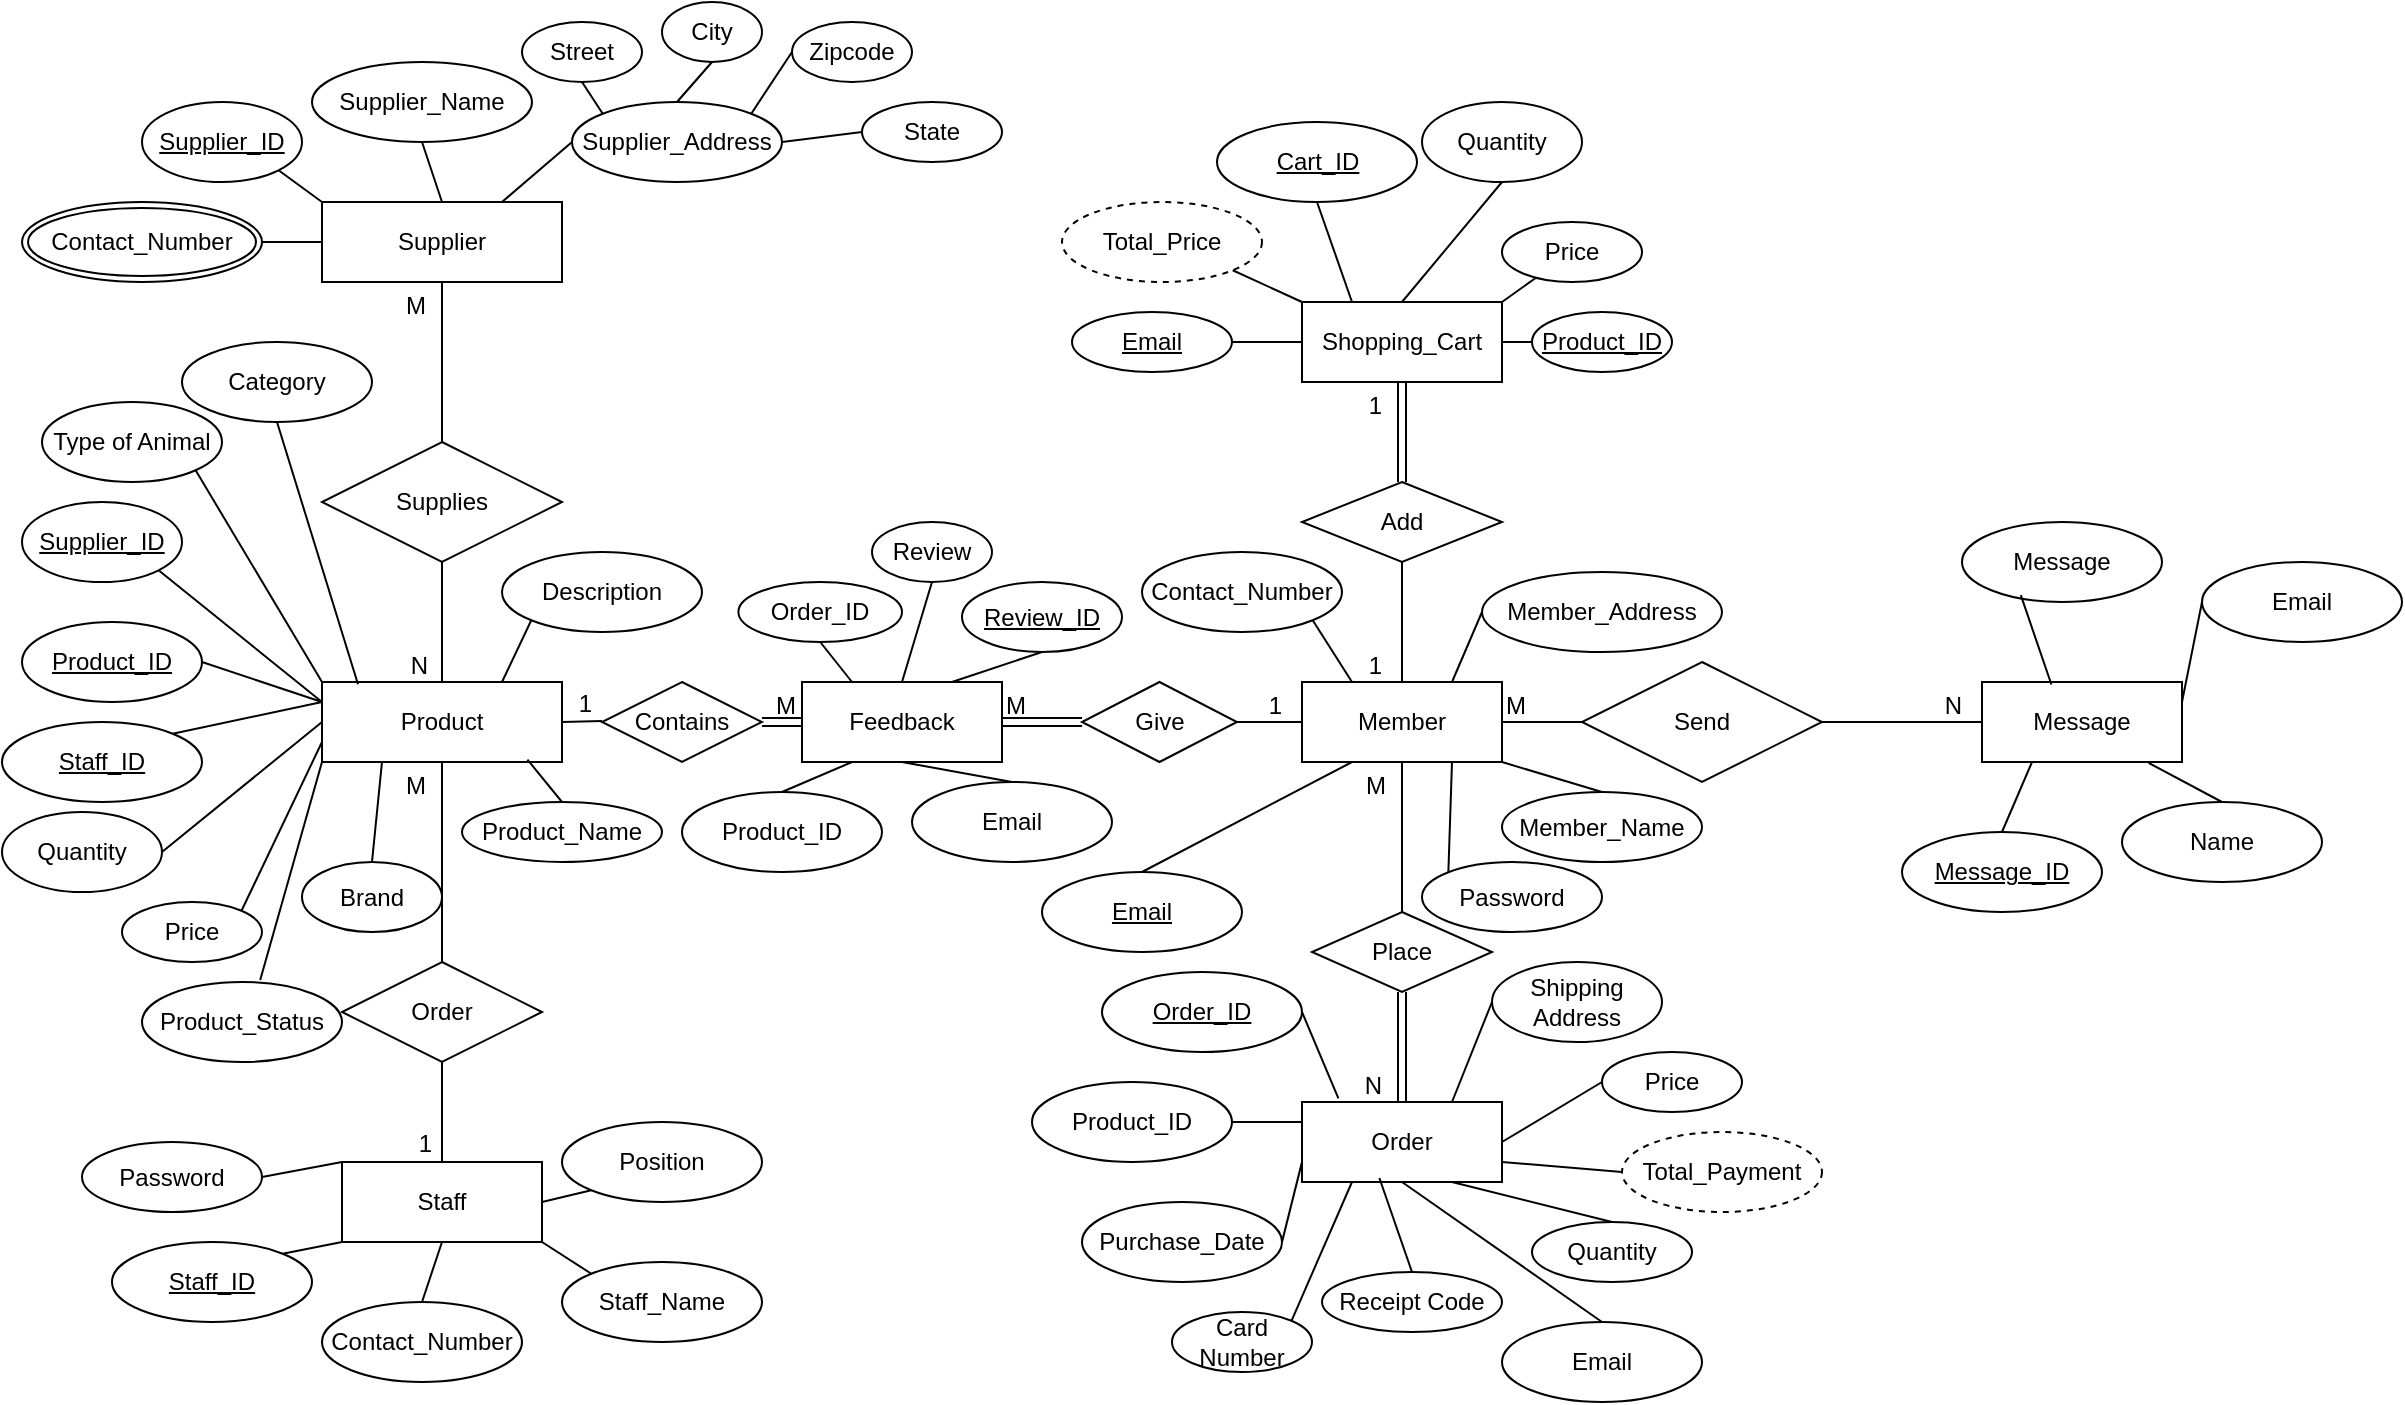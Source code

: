 <mxfile version="15.7.0" type="device" pages="4"><diagram id="o4vctNMi_MMFeKmzhoku" name="ERD"><mxGraphModel dx="782" dy="436" grid="1" gridSize="10" guides="1" tooltips="1" connect="1" arrows="1" fold="1" page="1" pageScale="1" pageWidth="850" pageHeight="1100" math="0" shadow="0"><root><mxCell id="0"/><mxCell id="1" parent="0"/><mxCell id="zYC2Z9JCQiCROaPVav6F-29" value="Supplier" style="whiteSpace=wrap;html=1;align=center;" parent="1" vertex="1"><mxGeometry x="160" y="120" width="120" height="40" as="geometry"/></mxCell><mxCell id="zYC2Z9JCQiCROaPVav6F-31" value="" style="endArrow=none;html=1;rounded=0;exitX=1;exitY=1;exitDx=0;exitDy=0;entryX=0;entryY=0;entryDx=0;entryDy=0;" parent="1" source="zYC2Z9JCQiCROaPVav6F-151" target="zYC2Z9JCQiCROaPVav6F-29" edge="1"><mxGeometry relative="1" as="geometry"><mxPoint x="90" y="90" as="sourcePoint"/><mxPoint x="290" y="140" as="targetPoint"/></mxGeometry></mxCell><mxCell id="zYC2Z9JCQiCROaPVav6F-33" value="" style="endArrow=none;html=1;rounded=0;exitX=0.5;exitY=1;exitDx=0;exitDy=0;entryX=0.5;entryY=0;entryDx=0;entryDy=0;" parent="1" source="zYC2Z9JCQiCROaPVav6F-152" target="zYC2Z9JCQiCROaPVav6F-29" edge="1"><mxGeometry relative="1" as="geometry"><mxPoint x="200" y="80" as="sourcePoint"/><mxPoint x="290" y="140" as="targetPoint"/></mxGeometry></mxCell><mxCell id="zYC2Z9JCQiCROaPVav6F-34" value="Supplier_Address" style="ellipse;whiteSpace=wrap;html=1;align=center;" parent="1" vertex="1"><mxGeometry x="285" y="70" width="105" height="40" as="geometry"/></mxCell><mxCell id="zYC2Z9JCQiCROaPVav6F-35" value="" style="endArrow=none;html=1;rounded=0;entryX=0;entryY=0.5;entryDx=0;entryDy=0;exitX=0.75;exitY=0;exitDx=0;exitDy=0;" parent="1" source="zYC2Z9JCQiCROaPVav6F-29" target="zYC2Z9JCQiCROaPVav6F-34" edge="1"><mxGeometry relative="1" as="geometry"><mxPoint x="130" y="140" as="sourcePoint"/><mxPoint x="290" y="140" as="targetPoint"/></mxGeometry></mxCell><mxCell id="zYC2Z9JCQiCROaPVav6F-36" value="Contact_Number" style="ellipse;shape=doubleEllipse;margin=3;whiteSpace=wrap;html=1;align=center;" parent="1" vertex="1"><mxGeometry x="10" y="120" width="120" height="40" as="geometry"/></mxCell><mxCell id="zYC2Z9JCQiCROaPVav6F-37" value="" style="endArrow=none;html=1;rounded=0;exitX=1;exitY=0.5;exitDx=0;exitDy=0;entryX=0;entryY=0.5;entryDx=0;entryDy=0;" parent="1" source="zYC2Z9JCQiCROaPVav6F-36" target="zYC2Z9JCQiCROaPVav6F-29" edge="1"><mxGeometry relative="1" as="geometry"><mxPoint x="130" y="140" as="sourcePoint"/><mxPoint x="140" y="140" as="targetPoint"/></mxGeometry></mxCell><mxCell id="zYC2Z9JCQiCROaPVav6F-38" value="Supplies" style="shape=rhombus;perimeter=rhombusPerimeter;whiteSpace=wrap;html=1;align=center;" parent="1" vertex="1"><mxGeometry x="160" y="240" width="120" height="60" as="geometry"/></mxCell><mxCell id="zYC2Z9JCQiCROaPVav6F-39" value="Product" style="whiteSpace=wrap;html=1;align=center;" parent="1" vertex="1"><mxGeometry x="160" y="360" width="120" height="40" as="geometry"/></mxCell><mxCell id="zYC2Z9JCQiCROaPVav6F-40" value="Product_ID" style="ellipse;whiteSpace=wrap;html=1;align=center;fontStyle=4;" parent="1" vertex="1"><mxGeometry x="10" y="330" width="90" height="40" as="geometry"/></mxCell><mxCell id="zYC2Z9JCQiCROaPVav6F-42" value="Product_Name" style="ellipse;whiteSpace=wrap;html=1;align=center;" parent="1" vertex="1"><mxGeometry x="230" y="420" width="100" height="30" as="geometry"/></mxCell><mxCell id="zYC2Z9JCQiCROaPVav6F-43" value="" style="endArrow=none;html=1;rounded=0;exitX=0.856;exitY=0.97;exitDx=0;exitDy=0;entryX=0.5;entryY=0;entryDx=0;entryDy=0;exitPerimeter=0;" parent="1" source="zYC2Z9JCQiCROaPVav6F-39" target="zYC2Z9JCQiCROaPVav6F-42" edge="1"><mxGeometry relative="1" as="geometry"><mxPoint x="300" y="350" as="sourcePoint"/><mxPoint x="460" y="350" as="targetPoint"/></mxGeometry></mxCell><mxCell id="zYC2Z9JCQiCROaPVav6F-46" value="Category&lt;br&gt;" style="ellipse;whiteSpace=wrap;html=1;align=center;" parent="1" vertex="1"><mxGeometry x="90" y="190" width="95" height="40" as="geometry"/></mxCell><mxCell id="zYC2Z9JCQiCROaPVav6F-47" value="" style="endArrow=none;html=1;rounded=0;entryX=0.5;entryY=1;entryDx=0;entryDy=0;exitX=0.15;exitY=0.029;exitDx=0;exitDy=0;exitPerimeter=0;" parent="1" source="zYC2Z9JCQiCROaPVav6F-39" target="zYC2Z9JCQiCROaPVav6F-46" edge="1"><mxGeometry relative="1" as="geometry"><mxPoint x="160" y="350" as="sourcePoint"/><mxPoint x="460" y="350" as="targetPoint"/></mxGeometry></mxCell><mxCell id="zYC2Z9JCQiCROaPVav6F-48" value="" style="endArrow=none;html=1;rounded=0;exitX=1;exitY=0;exitDx=0;exitDy=0;" parent="1" source="zYC2Z9JCQiCROaPVav6F-63" target="zYC2Z9JCQiCROaPVav6F-49" edge="1"><mxGeometry relative="1" as="geometry"><mxPoint x="300" y="350" as="sourcePoint"/><mxPoint x="460" y="350" as="targetPoint"/></mxGeometry></mxCell><mxCell id="zYC2Z9JCQiCROaPVav6F-49" value="Price" style="ellipse;whiteSpace=wrap;html=1;align=center;" parent="1" vertex="1"><mxGeometry x="750" y="130" width="70" height="30" as="geometry"/></mxCell><mxCell id="zYC2Z9JCQiCROaPVav6F-50" value="Quantity" style="ellipse;whiteSpace=wrap;html=1;align=center;" parent="1" vertex="1"><mxGeometry y="425" width="80" height="40" as="geometry"/></mxCell><mxCell id="zYC2Z9JCQiCROaPVav6F-51" value="" style="endArrow=none;html=1;rounded=0;exitX=1;exitY=0.5;exitDx=0;exitDy=0;entryX=0;entryY=0.5;entryDx=0;entryDy=0;" parent="1" source="zYC2Z9JCQiCROaPVav6F-50" target="zYC2Z9JCQiCROaPVav6F-39" edge="1"><mxGeometry relative="1" as="geometry"><mxPoint x="300" y="350" as="sourcePoint"/><mxPoint x="160" y="390" as="targetPoint"/></mxGeometry></mxCell><mxCell id="zYC2Z9JCQiCROaPVav6F-52" value="Member" style="whiteSpace=wrap;html=1;align=center;" parent="1" vertex="1"><mxGeometry x="650" y="360" width="100" height="40" as="geometry"/></mxCell><mxCell id="zYC2Z9JCQiCROaPVav6F-53" value="Email" style="ellipse;whiteSpace=wrap;html=1;align=center;fontStyle=4;" parent="1" vertex="1"><mxGeometry x="520" y="455" width="100" height="40" as="geometry"/></mxCell><mxCell id="zYC2Z9JCQiCROaPVav6F-54" value="" style="endArrow=none;html=1;rounded=0;exitX=0.5;exitY=0;exitDx=0;exitDy=0;entryX=0.25;entryY=1;entryDx=0;entryDy=0;" parent="1" source="zYC2Z9JCQiCROaPVav6F-53" target="zYC2Z9JCQiCROaPVav6F-52" edge="1"><mxGeometry relative="1" as="geometry"><mxPoint x="300" y="350" as="sourcePoint"/><mxPoint x="460" y="350" as="targetPoint"/></mxGeometry></mxCell><mxCell id="zYC2Z9JCQiCROaPVav6F-55" value="Member_Name" style="ellipse;whiteSpace=wrap;html=1;align=center;" parent="1" vertex="1"><mxGeometry x="750" y="415" width="100" height="35" as="geometry"/></mxCell><mxCell id="zYC2Z9JCQiCROaPVav6F-56" value="" style="endArrow=none;html=1;rounded=0;exitX=1;exitY=1;exitDx=0;exitDy=0;entryX=0.5;entryY=0;entryDx=0;entryDy=0;" parent="1" source="zYC2Z9JCQiCROaPVav6F-52" target="zYC2Z9JCQiCROaPVav6F-55" edge="1"><mxGeometry relative="1" as="geometry"><mxPoint x="300" y="350" as="sourcePoint"/><mxPoint x="460" y="350" as="targetPoint"/></mxGeometry></mxCell><mxCell id="zYC2Z9JCQiCROaPVav6F-57" value="" style="endArrow=none;html=1;rounded=0;entryX=0.75;entryY=0;entryDx=0;entryDy=0;exitX=0;exitY=0.5;exitDx=0;exitDy=0;" parent="1" source="zYC2Z9JCQiCROaPVav6F-124" target="zYC2Z9JCQiCROaPVav6F-52" edge="1"><mxGeometry relative="1" as="geometry"><mxPoint x="775" y="295" as="sourcePoint"/><mxPoint x="760" y="335" as="targetPoint"/></mxGeometry></mxCell><mxCell id="zYC2Z9JCQiCROaPVav6F-58" value="Description" style="ellipse;whiteSpace=wrap;html=1;align=center;" parent="1" vertex="1"><mxGeometry x="250" y="295" width="100" height="40" as="geometry"/></mxCell><mxCell id="zYC2Z9JCQiCROaPVav6F-59" value="" style="endArrow=none;html=1;rounded=0;entryX=0;entryY=1;entryDx=0;entryDy=0;exitX=0.75;exitY=0;exitDx=0;exitDy=0;" parent="1" source="zYC2Z9JCQiCROaPVav6F-39" target="zYC2Z9JCQiCROaPVav6F-58" edge="1"><mxGeometry relative="1" as="geometry"><mxPoint x="230" y="360" as="sourcePoint"/><mxPoint x="460" y="350" as="targetPoint"/></mxGeometry></mxCell><mxCell id="zYC2Z9JCQiCROaPVav6F-61" value="" style="endArrow=none;html=1;rounded=0;entryX=1;entryY=1;entryDx=0;entryDy=0;exitX=0.25;exitY=0;exitDx=0;exitDy=0;" parent="1" source="zYC2Z9JCQiCROaPVav6F-52" target="vwEXISUr3M7Ohzp7op3Q-3" edge="1"><mxGeometry relative="1" as="geometry"><mxPoint x="300" y="350" as="sourcePoint"/><mxPoint x="662.426" y="344.142" as="targetPoint"/></mxGeometry></mxCell><mxCell id="zYC2Z9JCQiCROaPVav6F-62" value="Add" style="shape=rhombus;perimeter=rhombusPerimeter;whiteSpace=wrap;html=1;align=center;" parent="1" vertex="1"><mxGeometry x="650" y="260" width="100" height="40" as="geometry"/></mxCell><mxCell id="zYC2Z9JCQiCROaPVav6F-63" value="Shopping_Cart" style="whiteSpace=wrap;html=1;align=center;" parent="1" vertex="1"><mxGeometry x="650" y="170" width="100" height="40" as="geometry"/></mxCell><mxCell id="zYC2Z9JCQiCROaPVav6F-64" value="" style="endArrow=none;html=1;rounded=0;entryX=0.5;entryY=1;entryDx=0;entryDy=0;exitX=0.25;exitY=0;exitDx=0;exitDy=0;" parent="1" source="zYC2Z9JCQiCROaPVav6F-63" target="zYC2Z9JCQiCROaPVav6F-107" edge="1"><mxGeometry relative="1" as="geometry"><mxPoint x="300" y="230" as="sourcePoint"/><mxPoint x="660" y="120" as="targetPoint"/></mxGeometry></mxCell><mxCell id="zYC2Z9JCQiCROaPVav6F-65" value="Quantity" style="ellipse;whiteSpace=wrap;html=1;align=center;" parent="1" vertex="1"><mxGeometry x="710" y="70" width="80" height="40" as="geometry"/></mxCell><mxCell id="zYC2Z9JCQiCROaPVav6F-66" value="" style="endArrow=none;html=1;rounded=0;entryX=0.5;entryY=1;entryDx=0;entryDy=0;exitX=0.5;exitY=0;exitDx=0;exitDy=0;" parent="1" source="zYC2Z9JCQiCROaPVav6F-63" target="zYC2Z9JCQiCROaPVav6F-65" edge="1"><mxGeometry relative="1" as="geometry"><mxPoint x="300" y="230" as="sourcePoint"/><mxPoint x="460" y="230" as="targetPoint"/></mxGeometry></mxCell><mxCell id="zYC2Z9JCQiCROaPVav6F-67" value="Total_Price" style="ellipse;whiteSpace=wrap;html=1;align=center;dashed=1;" parent="1" vertex="1"><mxGeometry x="530" y="120" width="100" height="40" as="geometry"/></mxCell><mxCell id="zYC2Z9JCQiCROaPVav6F-68" value="" style="endArrow=none;html=1;rounded=0;entryX=1;entryY=1;entryDx=0;entryDy=0;exitX=0;exitY=0;exitDx=0;exitDy=0;" parent="1" source="zYC2Z9JCQiCROaPVav6F-63" target="zYC2Z9JCQiCROaPVav6F-67" edge="1"><mxGeometry relative="1" as="geometry"><mxPoint x="300" y="230" as="sourcePoint"/><mxPoint x="460" y="230" as="targetPoint"/></mxGeometry></mxCell><mxCell id="zYC2Z9JCQiCROaPVav6F-69" value="Staff" style="whiteSpace=wrap;html=1;align=center;" parent="1" vertex="1"><mxGeometry x="170" y="600" width="100" height="40" as="geometry"/></mxCell><mxCell id="zYC2Z9JCQiCROaPVav6F-70" value="Staff_ID" style="ellipse;whiteSpace=wrap;html=1;align=center;fontStyle=4;" parent="1" vertex="1"><mxGeometry x="55" y="640" width="100" height="40" as="geometry"/></mxCell><mxCell id="zYC2Z9JCQiCROaPVav6F-71" value="Staff_Name" style="ellipse;whiteSpace=wrap;html=1;align=center;" parent="1" vertex="1"><mxGeometry x="280" y="650" width="100" height="40" as="geometry"/></mxCell><mxCell id="zYC2Z9JCQiCROaPVav6F-73" value="" style="endArrow=none;html=1;rounded=0;exitX=1;exitY=0;exitDx=0;exitDy=0;entryX=0;entryY=1;entryDx=0;entryDy=0;" parent="1" source="zYC2Z9JCQiCROaPVav6F-70" target="zYC2Z9JCQiCROaPVav6F-69" edge="1"><mxGeometry relative="1" as="geometry"><mxPoint x="300" y="510" as="sourcePoint"/><mxPoint x="460" y="510" as="targetPoint"/></mxGeometry></mxCell><mxCell id="zYC2Z9JCQiCROaPVav6F-74" value="" style="endArrow=none;html=1;rounded=0;exitX=1;exitY=1;exitDx=0;exitDy=0;entryX=0;entryY=0;entryDx=0;entryDy=0;" parent="1" source="zYC2Z9JCQiCROaPVav6F-69" target="zYC2Z9JCQiCROaPVav6F-71" edge="1"><mxGeometry relative="1" as="geometry"><mxPoint x="300" y="510" as="sourcePoint"/><mxPoint x="460" y="510" as="targetPoint"/></mxGeometry></mxCell><mxCell id="zYC2Z9JCQiCROaPVav6F-75" value="" style="endArrow=none;html=1;rounded=0;exitX=0.5;exitY=1;exitDx=0;exitDy=0;entryX=0.5;entryY=0;entryDx=0;entryDy=0;" parent="1" source="zYC2Z9JCQiCROaPVav6F-69" target="D5bHWFjeJKZFMC9CSKZQ-1" edge="1"><mxGeometry relative="1" as="geometry"><mxPoint x="300" y="510" as="sourcePoint"/><mxPoint x="212.5" y="670" as="targetPoint"/></mxGeometry></mxCell><mxCell id="zYC2Z9JCQiCROaPVav6F-76" value="Order" style="shape=rhombus;perimeter=rhombusPerimeter;whiteSpace=wrap;html=1;align=center;" parent="1" vertex="1"><mxGeometry x="170" y="500" width="100" height="50" as="geometry"/></mxCell><mxCell id="zYC2Z9JCQiCROaPVav6F-77" value="" style="endArrow=none;html=1;rounded=0;exitX=0.5;exitY=1;exitDx=0;exitDy=0;entryX=0.5;entryY=0;entryDx=0;entryDy=0;" parent="1" source="zYC2Z9JCQiCROaPVav6F-76" target="zYC2Z9JCQiCROaPVav6F-69" edge="1"><mxGeometry relative="1" as="geometry"><mxPoint x="300" y="470" as="sourcePoint"/><mxPoint x="460" y="470" as="targetPoint"/></mxGeometry></mxCell><mxCell id="zYC2Z9JCQiCROaPVav6F-78" value="1" style="resizable=0;html=1;align=right;verticalAlign=bottom;" parent="zYC2Z9JCQiCROaPVav6F-77" connectable="0" vertex="1"><mxGeometry x="1" relative="1" as="geometry"><mxPoint x="-5" y="-1" as="offset"/></mxGeometry></mxCell><mxCell id="zYC2Z9JCQiCROaPVav6F-79" value="" style="endArrow=none;html=1;rounded=0;entryX=0.5;entryY=0;entryDx=0;entryDy=0;exitX=0.5;exitY=1;exitDx=0;exitDy=0;" parent="1" source="zYC2Z9JCQiCROaPVav6F-39" target="zYC2Z9JCQiCROaPVav6F-76" edge="1"><mxGeometry relative="1" as="geometry"><mxPoint x="220" y="440" as="sourcePoint"/><mxPoint x="460" y="470" as="targetPoint"/></mxGeometry></mxCell><mxCell id="zYC2Z9JCQiCROaPVav6F-80" value="M" style="resizable=0;html=1;align=left;verticalAlign=bottom;" parent="zYC2Z9JCQiCROaPVav6F-79" connectable="0" vertex="1"><mxGeometry x="-1" relative="1" as="geometry"><mxPoint x="-20" y="20" as="offset"/></mxGeometry></mxCell><mxCell id="zYC2Z9JCQiCROaPVav6F-81" value="Order" style="whiteSpace=wrap;html=1;align=center;" parent="1" vertex="1"><mxGeometry x="650" y="570" width="100" height="40" as="geometry"/></mxCell><mxCell id="zYC2Z9JCQiCROaPVav6F-82" value="Place" style="shape=rhombus;perimeter=rhombusPerimeter;whiteSpace=wrap;html=1;align=center;" parent="1" vertex="1"><mxGeometry x="655" y="475" width="90" height="40" as="geometry"/></mxCell><mxCell id="zYC2Z9JCQiCROaPVav6F-83" value="Order_ID" style="ellipse;whiteSpace=wrap;html=1;align=center;fontStyle=4;" parent="1" vertex="1"><mxGeometry x="550" y="505" width="100" height="40" as="geometry"/></mxCell><mxCell id="zYC2Z9JCQiCROaPVav6F-84" value="" style="endArrow=none;html=1;rounded=0;exitX=1;exitY=0.5;exitDx=0;exitDy=0;entryX=0.182;entryY=-0.045;entryDx=0;entryDy=0;entryPerimeter=0;" parent="1" source="zYC2Z9JCQiCROaPVav6F-83" target="zYC2Z9JCQiCROaPVav6F-81" edge="1"><mxGeometry relative="1" as="geometry"><mxPoint x="300" y="500" as="sourcePoint"/><mxPoint x="663" y="560" as="targetPoint"/></mxGeometry></mxCell><mxCell id="zYC2Z9JCQiCROaPVav6F-86" value="" style="endArrow=none;html=1;rounded=0;entryX=0;entryY=0.25;entryDx=0;entryDy=0;exitX=1;exitY=0.5;exitDx=0;exitDy=0;" parent="1" source="IIJPP153Ek96_H_W_F8z-10" target="zYC2Z9JCQiCROaPVav6F-81" edge="1"><mxGeometry relative="1" as="geometry"><mxPoint x="620" y="580" as="sourcePoint"/><mxPoint x="460" y="500" as="targetPoint"/></mxGeometry></mxCell><mxCell id="zYC2Z9JCQiCROaPVav6F-88" value="Price" style="ellipse;whiteSpace=wrap;html=1;align=center;" parent="1" vertex="1"><mxGeometry x="800" y="545" width="70" height="30" as="geometry"/></mxCell><mxCell id="zYC2Z9JCQiCROaPVav6F-89" value="" style="endArrow=none;html=1;rounded=0;entryX=1;entryY=0.5;entryDx=0;entryDy=0;exitX=0;exitY=0.5;exitDx=0;exitDy=0;" parent="1" source="zYC2Z9JCQiCROaPVav6F-88" target="zYC2Z9JCQiCROaPVav6F-81" edge="1"><mxGeometry relative="1" as="geometry"><mxPoint x="300" y="500" as="sourcePoint"/><mxPoint x="460" y="500" as="targetPoint"/></mxGeometry></mxCell><mxCell id="zYC2Z9JCQiCROaPVav6F-90" value="" style="endArrow=none;html=1;rounded=0;entryX=0.5;entryY=1;entryDx=0;entryDy=0;exitX=0.5;exitY=0;exitDx=0;exitDy=0;" parent="1" source="2_miY39HqzSCFpgDwQjk-4" target="zYC2Z9JCQiCROaPVav6F-81" edge="1"><mxGeometry relative="1" as="geometry"><mxPoint x="690" y="650" as="sourcePoint"/><mxPoint x="460" y="500" as="targetPoint"/></mxGeometry></mxCell><mxCell id="zYC2Z9JCQiCROaPVav6F-91" value="Quantity" style="ellipse;whiteSpace=wrap;html=1;align=center;" parent="1" vertex="1"><mxGeometry x="765" y="630" width="80" height="30" as="geometry"/></mxCell><mxCell id="zYC2Z9JCQiCROaPVav6F-92" value="" style="endArrow=none;html=1;rounded=0;entryX=0.75;entryY=1;entryDx=0;entryDy=0;exitX=0.5;exitY=0;exitDx=0;exitDy=0;" parent="1" source="zYC2Z9JCQiCROaPVav6F-91" target="zYC2Z9JCQiCROaPVav6F-81" edge="1"><mxGeometry relative="1" as="geometry"><mxPoint x="300" y="500" as="sourcePoint"/><mxPoint x="460" y="500" as="targetPoint"/></mxGeometry></mxCell><mxCell id="zYC2Z9JCQiCROaPVav6F-95" value="" style="endArrow=none;html=1;rounded=0;exitX=0.5;exitY=0;exitDx=0;exitDy=0;entryX=0.5;entryY=1;entryDx=0;entryDy=0;" parent="1" source="zYC2Z9JCQiCROaPVav6F-131" target="zYC2Z9JCQiCROaPVav6F-96" edge="1"><mxGeometry relative="1" as="geometry"><mxPoint x="482.5" y="340" as="sourcePoint"/><mxPoint x="192.5" as="targetPoint"/></mxGeometry></mxCell><mxCell id="zYC2Z9JCQiCROaPVav6F-96" value="Review" style="ellipse;whiteSpace=wrap;html=1;align=center;" parent="1" vertex="1"><mxGeometry x="435" y="280" width="60" height="30" as="geometry"/></mxCell><mxCell id="zYC2Z9JCQiCROaPVav6F-97" value="Purchase_Date" style="ellipse;whiteSpace=wrap;html=1;align=center;" parent="1" vertex="1"><mxGeometry x="540" y="620" width="100" height="40" as="geometry"/></mxCell><mxCell id="zYC2Z9JCQiCROaPVav6F-98" value="" style="endArrow=none;html=1;rounded=0;exitX=1;exitY=0.5;exitDx=0;exitDy=0;entryX=0;entryY=0.75;entryDx=0;entryDy=0;" parent="1" source="zYC2Z9JCQiCROaPVav6F-97" target="zYC2Z9JCQiCROaPVav6F-81" edge="1"><mxGeometry relative="1" as="geometry"><mxPoint x="420" y="600" as="sourcePoint"/><mxPoint x="620" y="610" as="targetPoint"/></mxGeometry></mxCell><mxCell id="zYC2Z9JCQiCROaPVav6F-99" value="Shipping Address" style="ellipse;whiteSpace=wrap;html=1;align=center;" parent="1" vertex="1"><mxGeometry x="745" y="500" width="85" height="40" as="geometry"/></mxCell><mxCell id="zYC2Z9JCQiCROaPVav6F-100" value="" style="endArrow=none;html=1;rounded=0;exitX=0.75;exitY=0;exitDx=0;exitDy=0;entryX=0;entryY=0.5;entryDx=0;entryDy=0;" parent="1" source="zYC2Z9JCQiCROaPVav6F-81" target="zYC2Z9JCQiCROaPVav6F-99" edge="1"><mxGeometry relative="1" as="geometry"><mxPoint x="470" y="600" as="sourcePoint"/><mxPoint x="630" y="600" as="targetPoint"/></mxGeometry></mxCell><mxCell id="zYC2Z9JCQiCROaPVav6F-101" value="Product_Status" style="ellipse;whiteSpace=wrap;html=1;align=center;" parent="1" vertex="1"><mxGeometry x="70" y="510" width="100" height="40" as="geometry"/></mxCell><mxCell id="zYC2Z9JCQiCROaPVav6F-102" value="" style="endArrow=none;html=1;rounded=0;exitX=0.591;exitY=-0.025;exitDx=0;exitDy=0;exitPerimeter=0;entryX=0;entryY=1;entryDx=0;entryDy=0;" parent="1" source="zYC2Z9JCQiCROaPVav6F-101" target="zYC2Z9JCQiCROaPVav6F-39" edge="1"><mxGeometry relative="1" as="geometry"><mxPoint x="380" y="490" as="sourcePoint"/><mxPoint x="540" y="490" as="targetPoint"/></mxGeometry></mxCell><mxCell id="zYC2Z9JCQiCROaPVav6F-103" value="" style="endArrow=none;html=1;rounded=0;exitX=0.5;exitY=1;exitDx=0;exitDy=0;entryX=0.5;entryY=0;entryDx=0;entryDy=0;" parent="1" source="zYC2Z9JCQiCROaPVav6F-52" target="zYC2Z9JCQiCROaPVav6F-82" edge="1"><mxGeometry relative="1" as="geometry"><mxPoint x="500" y="230" as="sourcePoint"/><mxPoint x="540" y="370" as="targetPoint"/></mxGeometry></mxCell><mxCell id="zYC2Z9JCQiCROaPVav6F-104" value="M" style="resizable=0;html=1;align=left;verticalAlign=bottom;" parent="zYC2Z9JCQiCROaPVav6F-103" connectable="0" vertex="1"><mxGeometry x="-1" relative="1" as="geometry"><mxPoint x="-20" y="20" as="offset"/></mxGeometry></mxCell><mxCell id="zYC2Z9JCQiCROaPVav6F-105" value="" style="endArrow=none;html=1;rounded=0;entryX=0.5;entryY=0;entryDx=0;entryDy=0;exitX=0.5;exitY=1;exitDx=0;exitDy=0;shape=link;" parent="1" source="zYC2Z9JCQiCROaPVav6F-82" target="zYC2Z9JCQiCROaPVav6F-81" edge="1"><mxGeometry relative="1" as="geometry"><mxPoint x="380" y="370" as="sourcePoint"/><mxPoint x="540" y="370" as="targetPoint"/></mxGeometry></mxCell><mxCell id="zYC2Z9JCQiCROaPVav6F-106" value="N" style="resizable=0;html=1;align=right;verticalAlign=bottom;" parent="zYC2Z9JCQiCROaPVav6F-105" connectable="0" vertex="1"><mxGeometry x="1" relative="1" as="geometry"><mxPoint x="-10" as="offset"/></mxGeometry></mxCell><mxCell id="zYC2Z9JCQiCROaPVav6F-107" value="Cart_ID" style="ellipse;whiteSpace=wrap;html=1;align=center;fontStyle=4;" parent="1" vertex="1"><mxGeometry x="607.5" y="80" width="100" height="40" as="geometry"/></mxCell><mxCell id="zYC2Z9JCQiCROaPVav6F-110" value="" style="endArrow=none;html=1;rounded=0;exitX=0.5;exitY=1;exitDx=0;exitDy=0;entryX=0.5;entryY=0;entryDx=0;entryDy=0;" parent="1" source="zYC2Z9JCQiCROaPVav6F-29" target="zYC2Z9JCQiCROaPVav6F-38" edge="1"><mxGeometry relative="1" as="geometry"><mxPoint x="230" y="360" as="sourcePoint"/><mxPoint x="210" y="240" as="targetPoint"/></mxGeometry></mxCell><mxCell id="zYC2Z9JCQiCROaPVav6F-111" value="M" style="resizable=0;html=1;align=left;verticalAlign=bottom;" parent="zYC2Z9JCQiCROaPVav6F-110" connectable="0" vertex="1"><mxGeometry x="-1" relative="1" as="geometry"><mxPoint x="-20" y="20" as="offset"/></mxGeometry></mxCell><mxCell id="zYC2Z9JCQiCROaPVav6F-112" value="" style="endArrow=none;html=1;rounded=0;exitX=0.5;exitY=1;exitDx=0;exitDy=0;entryX=0.5;entryY=0;entryDx=0;entryDy=0;" parent="1" source="zYC2Z9JCQiCROaPVav6F-38" target="zYC2Z9JCQiCROaPVav6F-39" edge="1"><mxGeometry relative="1" as="geometry"><mxPoint x="300" y="240" as="sourcePoint"/><mxPoint x="460" y="240" as="targetPoint"/></mxGeometry></mxCell><mxCell id="zYC2Z9JCQiCROaPVav6F-113" value="N" style="resizable=0;html=1;align=right;verticalAlign=bottom;" parent="zYC2Z9JCQiCROaPVav6F-112" connectable="0" vertex="1"><mxGeometry x="1" relative="1" as="geometry"><mxPoint x="-7" as="offset"/></mxGeometry></mxCell><mxCell id="zYC2Z9JCQiCROaPVav6F-114" value="" style="endArrow=none;html=1;rounded=0;entryX=0.5;entryY=1;entryDx=0;entryDy=0;exitX=0.5;exitY=0;exitDx=0;exitDy=0;shape=link;" parent="1" source="zYC2Z9JCQiCROaPVav6F-62" target="zYC2Z9JCQiCROaPVav6F-63" edge="1"><mxGeometry relative="1" as="geometry"><mxPoint x="300" y="340" as="sourcePoint"/><mxPoint x="460" y="340" as="targetPoint"/></mxGeometry></mxCell><mxCell id="zYC2Z9JCQiCROaPVav6F-115" value="1" style="resizable=0;html=1;align=right;verticalAlign=bottom;" parent="zYC2Z9JCQiCROaPVav6F-114" connectable="0" vertex="1"><mxGeometry x="1" relative="1" as="geometry"><mxPoint x="-10" y="20" as="offset"/></mxGeometry></mxCell><mxCell id="zYC2Z9JCQiCROaPVav6F-116" value="" style="endArrow=none;html=1;rounded=0;entryX=0.5;entryY=0;entryDx=0;entryDy=0;exitX=0.5;exitY=1;exitDx=0;exitDy=0;" parent="1" source="zYC2Z9JCQiCROaPVav6F-62" target="zYC2Z9JCQiCROaPVav6F-52" edge="1"><mxGeometry relative="1" as="geometry"><mxPoint x="300" y="340" as="sourcePoint"/><mxPoint x="460" y="340" as="targetPoint"/></mxGeometry></mxCell><mxCell id="zYC2Z9JCQiCROaPVav6F-117" value="1" style="resizable=0;html=1;align=right;verticalAlign=bottom;" parent="zYC2Z9JCQiCROaPVav6F-116" connectable="0" vertex="1"><mxGeometry x="1" relative="1" as="geometry"><mxPoint x="-10" as="offset"/></mxGeometry></mxCell><mxCell id="zYC2Z9JCQiCROaPVav6F-118" value="Street" style="ellipse;whiteSpace=wrap;html=1;" parent="1" vertex="1"><mxGeometry x="260" y="30" width="60" height="30" as="geometry"/></mxCell><mxCell id="zYC2Z9JCQiCROaPVav6F-119" value="City" style="ellipse;whiteSpace=wrap;html=1;" parent="1" vertex="1"><mxGeometry x="330" y="20" width="50" height="30" as="geometry"/></mxCell><mxCell id="zYC2Z9JCQiCROaPVav6F-120" value="Zipcode" style="ellipse;whiteSpace=wrap;html=1;" parent="1" vertex="1"><mxGeometry x="395" y="30" width="60" height="30" as="geometry"/></mxCell><mxCell id="zYC2Z9JCQiCROaPVav6F-121" value="" style="endArrow=none;html=1;rounded=0;exitX=0.5;exitY=1;exitDx=0;exitDy=0;entryX=0;entryY=0;entryDx=0;entryDy=0;" parent="1" source="zYC2Z9JCQiCROaPVav6F-118" target="zYC2Z9JCQiCROaPVav6F-34" edge="1"><mxGeometry relative="1" as="geometry"><mxPoint x="345" y="89" as="sourcePoint"/><mxPoint x="505" y="89" as="targetPoint"/></mxGeometry></mxCell><mxCell id="zYC2Z9JCQiCROaPVav6F-122" value="" style="endArrow=none;html=1;rounded=0;entryX=0.5;entryY=0;entryDx=0;entryDy=0;exitX=0.5;exitY=1;exitDx=0;exitDy=0;" parent="1" source="zYC2Z9JCQiCROaPVav6F-119" target="zYC2Z9JCQiCROaPVav6F-34" edge="1"><mxGeometry relative="1" as="geometry"><mxPoint x="350" y="60" as="sourcePoint"/><mxPoint x="460" y="240" as="targetPoint"/></mxGeometry></mxCell><mxCell id="zYC2Z9JCQiCROaPVav6F-123" value="" style="endArrow=none;html=1;rounded=0;exitX=0;exitY=0.5;exitDx=0;exitDy=0;entryX=1;entryY=0;entryDx=0;entryDy=0;" parent="1" source="zYC2Z9JCQiCROaPVav6F-120" target="zYC2Z9JCQiCROaPVav6F-34" edge="1"><mxGeometry relative="1" as="geometry"><mxPoint x="300" y="240" as="sourcePoint"/><mxPoint x="460" y="240" as="targetPoint"/></mxGeometry></mxCell><mxCell id="zYC2Z9JCQiCROaPVav6F-124" value="Member_Address" style="ellipse;whiteSpace=wrap;html=1;align=center;" parent="1" vertex="1"><mxGeometry x="740" y="305" width="120" height="40" as="geometry"/></mxCell><mxCell id="zYC2Z9JCQiCROaPVav6F-131" value="Feedback" style="whiteSpace=wrap;html=1;align=center;" parent="1" vertex="1"><mxGeometry x="400" y="360" width="100" height="40" as="geometry"/></mxCell><mxCell id="zYC2Z9JCQiCROaPVav6F-132" value="Give" style="shape=rhombus;perimeter=rhombusPerimeter;whiteSpace=wrap;html=1;align=center;" parent="1" vertex="1"><mxGeometry x="540" y="360" width="77.5" height="40" as="geometry"/></mxCell><mxCell id="zYC2Z9JCQiCROaPVav6F-133" value="" style="endArrow=none;html=1;rounded=0;exitX=1;exitY=0.5;exitDx=0;exitDy=0;entryX=0;entryY=0.5;entryDx=0;entryDy=0;" parent="1" source="zYC2Z9JCQiCROaPVav6F-132" target="zYC2Z9JCQiCROaPVav6F-52" edge="1"><mxGeometry relative="1" as="geometry"><mxPoint x="470" y="389.5" as="sourcePoint"/><mxPoint x="630" y="400" as="targetPoint"/></mxGeometry></mxCell><mxCell id="zYC2Z9JCQiCROaPVav6F-134" value="1" style="resizable=0;html=1;align=right;verticalAlign=bottom;" parent="zYC2Z9JCQiCROaPVav6F-133" connectable="0" vertex="1"><mxGeometry x="1" relative="1" as="geometry"><mxPoint x="-10" as="offset"/></mxGeometry></mxCell><mxCell id="zYC2Z9JCQiCROaPVav6F-135" value="" style="endArrow=none;html=1;rounded=0;exitX=1;exitY=0.5;exitDx=0;exitDy=0;entryX=0;entryY=0.5;entryDx=0;entryDy=0;shape=link;" parent="1" source="zYC2Z9JCQiCROaPVav6F-131" target="zYC2Z9JCQiCROaPVav6F-132" edge="1"><mxGeometry relative="1" as="geometry"><mxPoint x="420" y="340" as="sourcePoint"/><mxPoint x="580" y="340" as="targetPoint"/></mxGeometry></mxCell><mxCell id="zYC2Z9JCQiCROaPVav6F-136" value="M" style="resizable=0;html=1;align=left;verticalAlign=bottom;" parent="zYC2Z9JCQiCROaPVav6F-135" connectable="0" vertex="1"><mxGeometry x="-1" relative="1" as="geometry"/></mxCell><mxCell id="zYC2Z9JCQiCROaPVav6F-137" value="Contains" style="shape=rhombus;perimeter=rhombusPerimeter;whiteSpace=wrap;html=1;align=center;" parent="1" vertex="1"><mxGeometry x="300" y="360" width="80" height="40" as="geometry"/></mxCell><mxCell id="zYC2Z9JCQiCROaPVav6F-138" value="" style="endArrow=none;html=1;rounded=0;entryX=1;entryY=0.5;entryDx=0;entryDy=0;exitX=0;exitY=0.5;exitDx=0;exitDy=0;shape=link;" parent="1" source="zYC2Z9JCQiCROaPVav6F-131" target="zYC2Z9JCQiCROaPVav6F-137" edge="1"><mxGeometry relative="1" as="geometry"><mxPoint x="420" y="340" as="sourcePoint"/><mxPoint x="580" y="340" as="targetPoint"/></mxGeometry></mxCell><mxCell id="zYC2Z9JCQiCROaPVav6F-139" value="M" style="resizable=0;html=1;align=left;verticalAlign=bottom;" parent="zYC2Z9JCQiCROaPVav6F-138" connectable="0" vertex="1"><mxGeometry x="-1" relative="1" as="geometry"><mxPoint x="-15" as="offset"/></mxGeometry></mxCell><mxCell id="zYC2Z9JCQiCROaPVav6F-140" value="" style="endArrow=none;html=1;rounded=0;exitX=0;exitY=0.5;exitDx=0;exitDy=0;entryX=1;entryY=0.5;entryDx=0;entryDy=0;" parent="1" target="zYC2Z9JCQiCROaPVav6F-39" edge="1"><mxGeometry relative="1" as="geometry"><mxPoint x="300" y="379.5" as="sourcePoint"/><mxPoint x="310" y="410" as="targetPoint"/><Array as="points"/></mxGeometry></mxCell><mxCell id="zYC2Z9JCQiCROaPVav6F-141" value="1" style="resizable=0;html=1;align=right;verticalAlign=bottom;" parent="zYC2Z9JCQiCROaPVav6F-140" connectable="0" vertex="1"><mxGeometry x="1" relative="1" as="geometry"><mxPoint x="15" as="offset"/></mxGeometry></mxCell><mxCell id="zYC2Z9JCQiCROaPVav6F-144" value="Price" style="ellipse;whiteSpace=wrap;html=1;align=center;" parent="1" vertex="1"><mxGeometry x="60" y="470" width="70" height="30" as="geometry"/></mxCell><mxCell id="zYC2Z9JCQiCROaPVav6F-146" value="" style="endArrow=none;html=1;rounded=0;exitX=0.25;exitY=1;exitDx=0;exitDy=0;entryX=0.5;entryY=0;entryDx=0;entryDy=0;" parent="1" source="zYC2Z9JCQiCROaPVav6F-131" target="zYC2Z9JCQiCROaPVav6F-154" edge="1"><mxGeometry relative="1" as="geometry"><mxPoint x="412.72" y="420" as="sourcePoint"/><mxPoint x="390" y="420" as="targetPoint"/></mxGeometry></mxCell><mxCell id="zYC2Z9JCQiCROaPVav6F-148" value="" style="endArrow=none;html=1;rounded=0;entryX=0.5;entryY=1;entryDx=0;entryDy=0;exitX=0.5;exitY=0;exitDx=0;exitDy=0;" parent="1" source="2_miY39HqzSCFpgDwQjk-5" target="zYC2Z9JCQiCROaPVav6F-131" edge="1"><mxGeometry relative="1" as="geometry"><mxPoint x="500" y="410" as="sourcePoint"/><mxPoint x="685" y="410" as="targetPoint"/></mxGeometry></mxCell><mxCell id="zYC2Z9JCQiCROaPVav6F-149" value="Position" style="ellipse;whiteSpace=wrap;html=1;align=center;" parent="1" vertex="1"><mxGeometry x="280" y="580" width="100" height="40" as="geometry"/></mxCell><mxCell id="zYC2Z9JCQiCROaPVav6F-150" value="" style="endArrow=none;html=1;rounded=0;exitX=1;exitY=0.5;exitDx=0;exitDy=0;entryX=0;entryY=1;entryDx=0;entryDy=0;" parent="1" source="zYC2Z9JCQiCROaPVav6F-69" target="zYC2Z9JCQiCROaPVav6F-149" edge="1"><mxGeometry relative="1" as="geometry"><mxPoint x="400" y="540" as="sourcePoint"/><mxPoint x="560" y="540" as="targetPoint"/></mxGeometry></mxCell><mxCell id="zYC2Z9JCQiCROaPVav6F-151" value="Supplier_ID" style="ellipse;whiteSpace=wrap;html=1;align=center;fontStyle=4;" parent="1" vertex="1"><mxGeometry x="70" y="70" width="80" height="40" as="geometry"/></mxCell><mxCell id="zYC2Z9JCQiCROaPVav6F-152" value="Supplier_Name" style="ellipse;whiteSpace=wrap;html=1;align=center;" parent="1" vertex="1"><mxGeometry x="155" y="50" width="110" height="40" as="geometry"/></mxCell><mxCell id="zYC2Z9JCQiCROaPVav6F-153" value="" style="endArrow=none;html=1;rounded=0;exitX=1;exitY=0;exitDx=0;exitDy=0;entryX=0;entryY=0.75;entryDx=0;entryDy=0;" parent="1" source="zYC2Z9JCQiCROaPVav6F-144" target="zYC2Z9JCQiCROaPVav6F-39" edge="1"><mxGeometry relative="1" as="geometry"><mxPoint x="290" y="380" as="sourcePoint"/><mxPoint x="450" y="380" as="targetPoint"/></mxGeometry></mxCell><mxCell id="zYC2Z9JCQiCROaPVav6F-154" value="Product_ID" style="ellipse;whiteSpace=wrap;html=1;align=center;fontStyle=0;" parent="1" vertex="1"><mxGeometry x="340" y="415" width="100" height="40" as="geometry"/></mxCell><mxCell id="zYC2Z9JCQiCROaPVav6F-156" value="Brand" style="ellipse;whiteSpace=wrap;html=1;align=center;" parent="1" vertex="1"><mxGeometry x="150" y="450" width="70" height="35" as="geometry"/></mxCell><mxCell id="zYC2Z9JCQiCROaPVav6F-157" value="" style="endArrow=none;html=1;rounded=0;exitX=0.5;exitY=0;exitDx=0;exitDy=0;entryX=0.25;entryY=1;entryDx=0;entryDy=0;" parent="1" source="zYC2Z9JCQiCROaPVav6F-156" target="zYC2Z9JCQiCROaPVav6F-39" edge="1"><mxGeometry relative="1" as="geometry"><mxPoint x="390" y="380" as="sourcePoint"/><mxPoint x="550" y="380" as="targetPoint"/></mxGeometry></mxCell><mxCell id="zYC2Z9JCQiCROaPVav6F-160" value="Type of Animal" style="ellipse;whiteSpace=wrap;html=1;align=center;" parent="1" vertex="1"><mxGeometry x="20" y="220" width="90" height="40" as="geometry"/></mxCell><mxCell id="zYC2Z9JCQiCROaPVav6F-161" value="" style="endArrow=none;html=1;rounded=0;exitX=1;exitY=1;exitDx=0;exitDy=0;entryX=0;entryY=0;entryDx=0;entryDy=0;" parent="1" source="zYC2Z9JCQiCROaPVav6F-160" target="zYC2Z9JCQiCROaPVav6F-39" edge="1"><mxGeometry relative="1" as="geometry"><mxPoint x="390" y="380" as="sourcePoint"/><mxPoint x="550" y="380" as="targetPoint"/></mxGeometry></mxCell><mxCell id="SOdFTzbfEj0MiL8OouzK-1" value="State" style="ellipse;whiteSpace=wrap;html=1;align=center;" parent="1" vertex="1"><mxGeometry x="430" y="70" width="70" height="30" as="geometry"/></mxCell><mxCell id="SOdFTzbfEj0MiL8OouzK-2" value="" style="endArrow=none;html=1;rounded=0;exitX=1;exitY=0.5;exitDx=0;exitDy=0;entryX=0;entryY=0.5;entryDx=0;entryDy=0;" parent="1" source="zYC2Z9JCQiCROaPVav6F-34" target="SOdFTzbfEj0MiL8OouzK-1" edge="1"><mxGeometry relative="1" as="geometry"><mxPoint x="440" y="230" as="sourcePoint"/><mxPoint x="600" y="230" as="targetPoint"/></mxGeometry></mxCell><mxCell id="vwEXISUr3M7Ohzp7op3Q-3" value="Contact_Number" style="ellipse;whiteSpace=wrap;html=1;align=center;hachureGap=4;pointerEvents=0;" parent="1" vertex="1"><mxGeometry x="570" y="295" width="100" height="40" as="geometry"/></mxCell><mxCell id="vq0P2PndKZv9GUqyOWcM-1" value="Password" style="ellipse;whiteSpace=wrap;html=1;" parent="1" vertex="1"><mxGeometry x="40" y="590" width="90" height="35" as="geometry"/></mxCell><mxCell id="vq0P2PndKZv9GUqyOWcM-2" value="" style="endArrow=none;html=1;rounded=0;exitX=0;exitY=0;exitDx=0;exitDy=0;entryX=1;entryY=0.5;entryDx=0;entryDy=0;" parent="1" source="zYC2Z9JCQiCROaPVav6F-69" target="vq0P2PndKZv9GUqyOWcM-1" edge="1"><mxGeometry width="50" height="50" relative="1" as="geometry"><mxPoint x="240" y="840" as="sourcePoint"/><mxPoint x="290" y="790" as="targetPoint"/></mxGeometry></mxCell><mxCell id="vq0P2PndKZv9GUqyOWcM-32" value="Message" style="whiteSpace=wrap;html=1;align=center;" parent="1" vertex="1"><mxGeometry x="990" y="360" width="100" height="40" as="geometry"/></mxCell><mxCell id="vq0P2PndKZv9GUqyOWcM-33" value="Send" style="shape=rhombus;perimeter=rhombusPerimeter;whiteSpace=wrap;html=1;align=center;" parent="1" vertex="1"><mxGeometry x="790" y="350" width="120" height="60" as="geometry"/></mxCell><mxCell id="vq0P2PndKZv9GUqyOWcM-35" value="" style="endArrow=none;html=1;rounded=0;exitX=1;exitY=0.5;exitDx=0;exitDy=0;entryX=0;entryY=0.5;entryDx=0;entryDy=0;" parent="1" source="zYC2Z9JCQiCROaPVav6F-52" target="vq0P2PndKZv9GUqyOWcM-33" edge="1"><mxGeometry relative="1" as="geometry"><mxPoint x="940" y="350" as="sourcePoint"/><mxPoint x="1100" y="350" as="targetPoint"/></mxGeometry></mxCell><mxCell id="vq0P2PndKZv9GUqyOWcM-36" value="M" style="resizable=0;html=1;align=left;verticalAlign=bottom;" parent="vq0P2PndKZv9GUqyOWcM-35" connectable="0" vertex="1"><mxGeometry x="-1" relative="1" as="geometry"/></mxCell><mxCell id="vq0P2PndKZv9GUqyOWcM-38" value="" style="endArrow=none;html=1;rounded=0;exitX=1;exitY=0.5;exitDx=0;exitDy=0;entryX=0;entryY=0.5;entryDx=0;entryDy=0;" parent="1" source="vq0P2PndKZv9GUqyOWcM-33" target="vq0P2PndKZv9GUqyOWcM-32" edge="1"><mxGeometry relative="1" as="geometry"><mxPoint x="1100" y="360" as="sourcePoint"/><mxPoint x="1110" y="350" as="targetPoint"/></mxGeometry></mxCell><mxCell id="vq0P2PndKZv9GUqyOWcM-39" value="N" style="resizable=0;html=1;align=right;verticalAlign=bottom;" parent="vq0P2PndKZv9GUqyOWcM-38" connectable="0" vertex="1"><mxGeometry x="1" relative="1" as="geometry"><mxPoint x="-10" as="offset"/></mxGeometry></mxCell><mxCell id="vq0P2PndKZv9GUqyOWcM-40" value="Message_ID" style="ellipse;whiteSpace=wrap;html=1;align=center;fontStyle=4;" parent="1" vertex="1"><mxGeometry x="950" y="435" width="100" height="40" as="geometry"/></mxCell><mxCell id="vq0P2PndKZv9GUqyOWcM-41" value="Message" style="ellipse;whiteSpace=wrap;html=1;align=center;" parent="1" vertex="1"><mxGeometry x="980" y="280" width="100" height="40" as="geometry"/></mxCell><mxCell id="vq0P2PndKZv9GUqyOWcM-42" value="Name" style="ellipse;whiteSpace=wrap;html=1;align=center;" parent="1" vertex="1"><mxGeometry x="1060" y="420" width="100" height="40" as="geometry"/></mxCell><mxCell id="vq0P2PndKZv9GUqyOWcM-43" value="Email" style="ellipse;whiteSpace=wrap;html=1;align=center;" parent="1" vertex="1"><mxGeometry x="1100" y="300" width="100" height="40" as="geometry"/></mxCell><mxCell id="vq0P2PndKZv9GUqyOWcM-45" value="" style="endArrow=none;html=1;rounded=0;exitX=0.5;exitY=0;exitDx=0;exitDy=0;entryX=0.25;entryY=1;entryDx=0;entryDy=0;" parent="1" source="vq0P2PndKZv9GUqyOWcM-40" target="vq0P2PndKZv9GUqyOWcM-32" edge="1"><mxGeometry relative="1" as="geometry"><mxPoint x="1070" y="450" as="sourcePoint"/><mxPoint x="1230" y="450" as="targetPoint"/></mxGeometry></mxCell><mxCell id="vq0P2PndKZv9GUqyOWcM-46" value="" style="endArrow=none;html=1;rounded=0;exitX=0.5;exitY=0;exitDx=0;exitDy=0;entryX=0.833;entryY=1.012;entryDx=0;entryDy=0;entryPerimeter=0;" parent="1" source="vq0P2PndKZv9GUqyOWcM-42" target="vq0P2PndKZv9GUqyOWcM-32" edge="1"><mxGeometry relative="1" as="geometry"><mxPoint x="1070" y="460" as="sourcePoint"/><mxPoint x="1230" y="460" as="targetPoint"/></mxGeometry></mxCell><mxCell id="vq0P2PndKZv9GUqyOWcM-47" value="" style="endArrow=none;html=1;rounded=0;exitX=0.294;exitY=0.914;exitDx=0;exitDy=0;entryX=0.347;entryY=0.031;entryDx=0;entryDy=0;entryPerimeter=0;exitPerimeter=0;" parent="1" source="vq0P2PndKZv9GUqyOWcM-41" target="vq0P2PndKZv9GUqyOWcM-32" edge="1"><mxGeometry relative="1" as="geometry"><mxPoint x="840" y="500" as="sourcePoint"/><mxPoint x="1000" y="500" as="targetPoint"/></mxGeometry></mxCell><mxCell id="vq0P2PndKZv9GUqyOWcM-48" value="" style="endArrow=none;html=1;rounded=0;exitX=1;exitY=0.25;exitDx=0;exitDy=0;entryX=0;entryY=0.5;entryDx=0;entryDy=0;" parent="1" source="vq0P2PndKZv9GUqyOWcM-32" target="vq0P2PndKZv9GUqyOWcM-43" edge="1"><mxGeometry relative="1" as="geometry"><mxPoint x="1040" y="530" as="sourcePoint"/><mxPoint x="1200" y="530" as="targetPoint"/></mxGeometry></mxCell><mxCell id="IIJPP153Ek96_H_W_F8z-1" value="" style="endArrow=none;html=1;rounded=0;exitX=1;exitY=0.5;exitDx=0;exitDy=0;entryX=0;entryY=0.25;entryDx=0;entryDy=0;" parent="1" source="zYC2Z9JCQiCROaPVav6F-40" target="zYC2Z9JCQiCROaPVav6F-39" edge="1"><mxGeometry relative="1" as="geometry"><mxPoint x="106.82" y="224.142" as="sourcePoint"/><mxPoint x="170" y="370" as="targetPoint"/></mxGeometry></mxCell><mxCell id="IIJPP153Ek96_H_W_F8z-2" value="Staff_ID" style="ellipse;whiteSpace=wrap;html=1;align=center;fontStyle=4;" parent="1" vertex="1"><mxGeometry y="380" width="100" height="40" as="geometry"/></mxCell><mxCell id="IIJPP153Ek96_H_W_F8z-3" value="" style="endArrow=none;html=1;rounded=0;exitX=1;exitY=0;exitDx=0;exitDy=0;entryX=0;entryY=0.25;entryDx=0;entryDy=0;" parent="1" source="IIJPP153Ek96_H_W_F8z-2" target="zYC2Z9JCQiCROaPVav6F-39" edge="1"><mxGeometry relative="1" as="geometry"><mxPoint x="310" y="520" as="sourcePoint"/><mxPoint x="180" y="650" as="targetPoint"/></mxGeometry></mxCell><mxCell id="IIJPP153Ek96_H_W_F8z-4" value="" style="endArrow=none;html=1;rounded=0;exitX=1;exitY=1;exitDx=0;exitDy=0;entryX=0;entryY=0.25;entryDx=0;entryDy=0;" parent="1" source="IIJPP153Ek96_H_W_F8z-5" target="zYC2Z9JCQiCROaPVav6F-39" edge="1"><mxGeometry relative="1" as="geometry"><mxPoint x="40" y="305" as="sourcePoint"/><mxPoint x="110" y="335" as="targetPoint"/></mxGeometry></mxCell><mxCell id="IIJPP153Ek96_H_W_F8z-5" value="Supplier_ID" style="ellipse;whiteSpace=wrap;html=1;align=center;fontStyle=4;" parent="1" vertex="1"><mxGeometry x="10" y="270" width="80" height="40" as="geometry"/></mxCell><mxCell id="IIJPP153Ek96_H_W_F8z-8" value="Order_ID" style="ellipse;whiteSpace=wrap;html=1;align=center;fontStyle=0;" parent="1" vertex="1"><mxGeometry x="368.2" y="310" width="81.8" height="30" as="geometry"/></mxCell><mxCell id="IIJPP153Ek96_H_W_F8z-9" value="" style="endArrow=none;html=1;rounded=0;exitX=0.5;exitY=1;exitDx=0;exitDy=0;entryX=0.25;entryY=0;entryDx=0;entryDy=0;" parent="1" source="IIJPP153Ek96_H_W_F8z-8" target="zYC2Z9JCQiCROaPVav6F-131" edge="1"><mxGeometry relative="1" as="geometry"><mxPoint x="91.8" y="285" as="sourcePoint"/><mxPoint x="460.0" y="353.2" as="targetPoint"/></mxGeometry></mxCell><mxCell id="IIJPP153Ek96_H_W_F8z-10" value="Product_ID" style="ellipse;whiteSpace=wrap;html=1;align=center;" parent="1" vertex="1"><mxGeometry x="515" y="560" width="100" height="40" as="geometry"/></mxCell><mxCell id="IIJPP153Ek96_H_W_F8z-13" value="Total_Payment" style="ellipse;whiteSpace=wrap;html=1;align=center;dashed=1;" parent="1" vertex="1"><mxGeometry x="810" y="585" width="100" height="40" as="geometry"/></mxCell><mxCell id="IIJPP153Ek96_H_W_F8z-14" value="" style="endArrow=none;html=1;rounded=0;exitX=1;exitY=0.75;exitDx=0;exitDy=0;entryX=0;entryY=0.5;entryDx=0;entryDy=0;" parent="1" source="zYC2Z9JCQiCROaPVav6F-81" target="IIJPP153Ek96_H_W_F8z-13" edge="1"><mxGeometry relative="1" as="geometry"><mxPoint x="810" y="680" as="sourcePoint"/><mxPoint x="970" y="680" as="targetPoint"/></mxGeometry></mxCell><mxCell id="2_miY39HqzSCFpgDwQjk-2" value="" style="endArrow=none;html=1;rounded=0;exitX=1;exitY=0.5;exitDx=0;exitDy=0;entryX=0;entryY=0.5;entryDx=0;entryDy=0;" parent="1" source="JjNRlZUsvDxL6E_XbAMy-3" target="zYC2Z9JCQiCROaPVav6F-63" edge="1"><mxGeometry relative="1" as="geometry"><mxPoint x="600" y="210" as="sourcePoint"/><mxPoint x="685" y="410" as="targetPoint"/></mxGeometry></mxCell><mxCell id="2_miY39HqzSCFpgDwQjk-4" value="Email" style="ellipse;whiteSpace=wrap;html=1;align=center;" parent="1" vertex="1"><mxGeometry x="750" y="680" width="100" height="40" as="geometry"/></mxCell><mxCell id="2_miY39HqzSCFpgDwQjk-5" value="Email" style="ellipse;whiteSpace=wrap;html=1;align=center;fontStyle=0;" parent="1" vertex="1"><mxGeometry x="455" y="410" width="100" height="40" as="geometry"/></mxCell><mxCell id="CsUBBnDxOjiC_ERwdTk0-1" value="Password" style="ellipse;whiteSpace=wrap;html=1;" parent="1" vertex="1"><mxGeometry x="710" y="450" width="90" height="35" as="geometry"/></mxCell><mxCell id="CsUBBnDxOjiC_ERwdTk0-2" value="" style="endArrow=none;html=1;rounded=0;exitX=0.75;exitY=1;exitDx=0;exitDy=0;entryX=0;entryY=0;entryDx=0;entryDy=0;" parent="1" source="zYC2Z9JCQiCROaPVav6F-52" target="CsUBBnDxOjiC_ERwdTk0-1" edge="1"><mxGeometry width="50" height="50" relative="1" as="geometry"><mxPoint x="740" y="420" as="sourcePoint"/><mxPoint x="860" y="610" as="targetPoint"/></mxGeometry></mxCell><mxCell id="CsUBBnDxOjiC_ERwdTk0-3" style="edgeStyle=orthogonalEdgeStyle;rounded=0;orthogonalLoop=1;jettySize=auto;html=1;exitX=0.5;exitY=1;exitDx=0;exitDy=0;" parent="1" source="zYC2Z9JCQiCROaPVav6F-55" target="zYC2Z9JCQiCROaPVav6F-55" edge="1"><mxGeometry relative="1" as="geometry"/></mxCell><mxCell id="JjNRlZUsvDxL6E_XbAMy-1" value="Review_ID" style="ellipse;whiteSpace=wrap;html=1;fontStyle=4" parent="1" vertex="1"><mxGeometry x="480" y="310" width="80" height="35" as="geometry"/></mxCell><mxCell id="JjNRlZUsvDxL6E_XbAMy-2" value="" style="endArrow=none;html=1;rounded=0;entryX=0.5;entryY=1;entryDx=0;entryDy=0;exitX=0.75;exitY=0;exitDx=0;exitDy=0;" parent="1" source="zYC2Z9JCQiCROaPVav6F-131" target="JjNRlZUsvDxL6E_XbAMy-1" edge="1"><mxGeometry width="50" height="50" relative="1" as="geometry"><mxPoint x="430" y="450" as="sourcePoint"/><mxPoint x="480" y="400" as="targetPoint"/></mxGeometry></mxCell><mxCell id="JjNRlZUsvDxL6E_XbAMy-3" value="&lt;u&gt;Email&lt;/u&gt;" style="ellipse;whiteSpace=wrap;html=1;" parent="1" vertex="1"><mxGeometry x="535" y="175" width="80" height="30" as="geometry"/></mxCell><mxCell id="JjNRlZUsvDxL6E_XbAMy-4" value="&lt;u&gt;Product_ID&lt;/u&gt;" style="ellipse;whiteSpace=wrap;html=1;" parent="1" vertex="1"><mxGeometry x="765" y="175" width="70" height="30" as="geometry"/></mxCell><mxCell id="JjNRlZUsvDxL6E_XbAMy-5" value="" style="endArrow=none;html=1;rounded=0;exitX=1;exitY=0.5;exitDx=0;exitDy=0;entryX=0;entryY=0.5;entryDx=0;entryDy=0;" parent="1" source="zYC2Z9JCQiCROaPVav6F-63" target="JjNRlZUsvDxL6E_XbAMy-4" edge="1"><mxGeometry width="50" height="50" relative="1" as="geometry"><mxPoint x="800" y="280" as="sourcePoint"/><mxPoint x="780" y="190" as="targetPoint"/></mxGeometry></mxCell><mxCell id="D5bHWFjeJKZFMC9CSKZQ-1" value="&lt;span&gt;Contact_Number&lt;/span&gt;" style="ellipse;whiteSpace=wrap;html=1;" parent="1" vertex="1"><mxGeometry x="160" y="670" width="100" height="40" as="geometry"/></mxCell><mxCell id="zn5oKfLJpi1YwkIFhVeU-1" value="Card Number" style="ellipse;whiteSpace=wrap;html=1;" vertex="1" parent="1"><mxGeometry x="585" y="675" width="70" height="30" as="geometry"/></mxCell><mxCell id="zn5oKfLJpi1YwkIFhVeU-2" value="Receipt Code" style="ellipse;whiteSpace=wrap;html=1;" vertex="1" parent="1"><mxGeometry x="660" y="655" width="90" height="30" as="geometry"/></mxCell><mxCell id="zn5oKfLJpi1YwkIFhVeU-3" value="" style="endArrow=none;html=1;rounded=0;entryX=0.387;entryY=0.95;entryDx=0;entryDy=0;entryPerimeter=0;" edge="1" parent="1" target="zYC2Z9JCQiCROaPVav6F-81"><mxGeometry width="50" height="50" relative="1" as="geometry"><mxPoint x="705" y="655" as="sourcePoint"/><mxPoint x="650" y="500" as="targetPoint"/></mxGeometry></mxCell><mxCell id="zn5oKfLJpi1YwkIFhVeU-4" value="" style="endArrow=none;html=1;rounded=0;exitX=1;exitY=0;exitDx=0;exitDy=0;entryX=0.25;entryY=1;entryDx=0;entryDy=0;" edge="1" parent="1" source="zn5oKfLJpi1YwkIFhVeU-1" target="zYC2Z9JCQiCROaPVav6F-81"><mxGeometry width="50" height="50" relative="1" as="geometry"><mxPoint x="600" y="550" as="sourcePoint"/><mxPoint x="650" y="500" as="targetPoint"/></mxGeometry></mxCell></root></mxGraphModel></diagram><diagram id="IBg7iIJLYvnXd6oqavgr" name="FLOWCHART"><mxGraphModel dx="1632" dy="436" grid="1" gridSize="10" guides="1" tooltips="1" connect="1" arrows="1" fold="1" page="1" pageScale="1" pageWidth="850" pageHeight="1100" math="0" shadow="0"><root><mxCell id="Fs98QaPlzkdZTam1lJqL-0"/><mxCell id="Fs98QaPlzkdZTam1lJqL-1" parent="Fs98QaPlzkdZTam1lJqL-0"/><mxCell id="vt43ATHY6v59AGSR7ohT-0" value="Registered Customer" style="shape=umlActor;verticalLabelPosition=bottom;verticalAlign=top;html=1;" vertex="1" parent="Fs98QaPlzkdZTam1lJqL-1"><mxGeometry x="120" y="80" width="40" height="70" as="geometry"/></mxCell><mxCell id="vt43ATHY6v59AGSR7ohT-1" value="Start" style="ellipse;whiteSpace=wrap;html=1;aspect=fixed;" vertex="1" parent="Fs98QaPlzkdZTam1lJqL-1"><mxGeometry x="200" y="80" width="80" height="80" as="geometry"/></mxCell><mxCell id="vt43ATHY6v59AGSR7ohT-2" value="" style="endArrow=classic;html=1;rounded=0;exitX=1;exitY=0.5;exitDx=0;exitDy=0;" edge="1" parent="Fs98QaPlzkdZTam1lJqL-1" source="vt43ATHY6v59AGSR7ohT-1" target="vt43ATHY6v59AGSR7ohT-3"><mxGeometry width="50" height="50" relative="1" as="geometry"><mxPoint x="330" y="250" as="sourcePoint"/><mxPoint x="360" y="120" as="targetPoint"/></mxGeometry></mxCell><mxCell id="vt43ATHY6v59AGSR7ohT-3" value="Registered" style="rhombus;whiteSpace=wrap;html=1;" vertex="1" parent="Fs98QaPlzkdZTam1lJqL-1"><mxGeometry x="320" y="80" width="80" height="80" as="geometry"/></mxCell><mxCell id="vt43ATHY6v59AGSR7ohT-4" value="" style="endArrow=classic;html=1;rounded=0;exitX=1;exitY=0.5;exitDx=0;exitDy=0;" edge="1" parent="Fs98QaPlzkdZTam1lJqL-1" source="vt43ATHY6v59AGSR7ohT-3" target="vt43ATHY6v59AGSR7ohT-5"><mxGeometry width="50" height="50" relative="1" as="geometry"><mxPoint x="330" y="250" as="sourcePoint"/><mxPoint x="520" y="120" as="targetPoint"/></mxGeometry></mxCell><mxCell id="vt43ATHY6v59AGSR7ohT-5" value="Register" style="rounded=0;whiteSpace=wrap;html=1;" vertex="1" parent="Fs98QaPlzkdZTam1lJqL-1"><mxGeometry x="440" y="80" width="120" height="80" as="geometry"/></mxCell><mxCell id="vt43ATHY6v59AGSR7ohT-6" value="No" style="text;html=1;strokeColor=none;fillColor=none;align=center;verticalAlign=middle;whiteSpace=wrap;rounded=0;" vertex="1" parent="Fs98QaPlzkdZTam1lJqL-1"><mxGeometry x="400" y="100" width="30" height="20" as="geometry"/></mxCell><mxCell id="vt43ATHY6v59AGSR7ohT-7" value="" style="endArrow=classic;html=1;rounded=0;exitX=0.5;exitY=0;exitDx=0;exitDy=0;entryX=0.5;entryY=0;entryDx=0;entryDy=0;edgeStyle=orthogonalEdgeStyle;" edge="1" parent="Fs98QaPlzkdZTam1lJqL-1" source="vt43ATHY6v59AGSR7ohT-5" target="vt43ATHY6v59AGSR7ohT-3"><mxGeometry width="50" height="50" relative="1" as="geometry"><mxPoint x="330" y="250" as="sourcePoint"/><mxPoint x="380" y="200" as="targetPoint"/><Array as="points"><mxPoint x="500" y="40"/><mxPoint x="360" y="40"/></Array></mxGeometry></mxCell><mxCell id="vt43ATHY6v59AGSR7ohT-8" value="" style="endArrow=classic;html=1;rounded=0;exitX=0.5;exitY=1;exitDx=0;exitDy=0;" edge="1" parent="Fs98QaPlzkdZTam1lJqL-1" source="vt43ATHY6v59AGSR7ohT-3" target="vt43ATHY6v59AGSR7ohT-9"><mxGeometry width="50" height="50" relative="1" as="geometry"><mxPoint x="330" y="250" as="sourcePoint"/><mxPoint x="360" y="200" as="targetPoint"/></mxGeometry></mxCell><mxCell id="vt43ATHY6v59AGSR7ohT-9" value="Login" style="rounded=0;whiteSpace=wrap;html=1;" vertex="1" parent="Fs98QaPlzkdZTam1lJqL-1"><mxGeometry x="320" y="200" width="80" height="40" as="geometry"/></mxCell><mxCell id="vt43ATHY6v59AGSR7ohT-10" value="Manage Profile" style="rounded=0;whiteSpace=wrap;html=1;" vertex="1" parent="Fs98QaPlzkdZTam1lJqL-1"><mxGeometry x="90" y="250" width="80" height="40" as="geometry"/></mxCell><mxCell id="vt43ATHY6v59AGSR7ohT-11" value="Add Product To Cart" style="rounded=0;whiteSpace=wrap;html=1;" vertex="1" parent="Fs98QaPlzkdZTam1lJqL-1"><mxGeometry x="240" y="360" width="120" height="40" as="geometry"/></mxCell><mxCell id="vt43ATHY6v59AGSR7ohT-12" value="View All Products" style="rounded=0;whiteSpace=wrap;html=1;" vertex="1" parent="Fs98QaPlzkdZTam1lJqL-1"><mxGeometry x="240" y="280" width="120" height="40" as="geometry"/></mxCell><mxCell id="vt43ATHY6v59AGSR7ohT-13" value="Notification Product Added Into Cart" style="rounded=0;whiteSpace=wrap;html=1;dashed=1;" vertex="1" parent="Fs98QaPlzkdZTam1lJqL-1"><mxGeometry x="240" y="560" width="120" height="40" as="geometry"/></mxCell><mxCell id="vt43ATHY6v59AGSR7ohT-14" value="Product Already &lt;br&gt;In Cart?" style="rhombus;whiteSpace=wrap;html=1;" vertex="1" parent="Fs98QaPlzkdZTam1lJqL-1"><mxGeometry x="240" y="440" width="120" height="80" as="geometry"/></mxCell><mxCell id="vt43ATHY6v59AGSR7ohT-15" value="Notification Product Already In Cart" style="rounded=0;whiteSpace=wrap;html=1;dashed=1;" vertex="1" parent="Fs98QaPlzkdZTam1lJqL-1"><mxGeometry x="400" y="460" width="120" height="40" as="geometry"/></mxCell><mxCell id="vt43ATHY6v59AGSR7ohT-16" value="Product Quantity +1" style="rounded=0;whiteSpace=wrap;html=1;" vertex="1" parent="Fs98QaPlzkdZTam1lJqL-1"><mxGeometry x="400" y="520" width="120" height="40" as="geometry"/></mxCell><mxCell id="vt43ATHY6v59AGSR7ohT-17" value="Cart" style="rounded=0;whiteSpace=wrap;html=1;" vertex="1" parent="Fs98QaPlzkdZTam1lJqL-1"><mxGeometry x="520" y="280" width="80" height="40" as="geometry"/></mxCell><mxCell id="vt43ATHY6v59AGSR7ohT-18" value="Remove Product" style="rounded=0;whiteSpace=wrap;html=1;" vertex="1" parent="Fs98QaPlzkdZTam1lJqL-1"><mxGeometry x="520" y="360" width="80" height="40" as="geometry"/></mxCell><mxCell id="vt43ATHY6v59AGSR7ohT-19" value="Checkout" style="rounded=0;whiteSpace=wrap;html=1;" vertex="1" parent="Fs98QaPlzkdZTam1lJqL-1"><mxGeometry x="640" y="280" width="80" height="40" as="geometry"/></mxCell><mxCell id="vt43ATHY6v59AGSR7ohT-20" value="Notification Product Had Been Removed" style="rounded=0;whiteSpace=wrap;html=1;dashed=1;" vertex="1" parent="Fs98QaPlzkdZTam1lJqL-1"><mxGeometry x="380" y="360" width="120" height="40" as="geometry"/></mxCell><mxCell id="vt43ATHY6v59AGSR7ohT-21" value="" style="endArrow=classic;html=1;rounded=0;exitX=0;exitY=0.75;exitDx=0;exitDy=0;entryX=0.5;entryY=0;entryDx=0;entryDy=0;edgeStyle=orthogonalEdgeStyle;" edge="1" parent="Fs98QaPlzkdZTam1lJqL-1" source="vt43ATHY6v59AGSR7ohT-9" target="vt43ATHY6v59AGSR7ohT-10"><mxGeometry width="50" height="50" relative="1" as="geometry"><mxPoint x="330" y="420" as="sourcePoint"/><mxPoint x="380" y="370" as="targetPoint"/></mxGeometry></mxCell><mxCell id="vt43ATHY6v59AGSR7ohT-23" value="" style="endArrow=classic;html=1;rounded=0;exitX=0.25;exitY=1;exitDx=0;exitDy=0;entryX=0.5;entryY=0;entryDx=0;entryDy=0;edgeStyle=orthogonalEdgeStyle;" edge="1" parent="Fs98QaPlzkdZTam1lJqL-1" source="vt43ATHY6v59AGSR7ohT-9" target="vt43ATHY6v59AGSR7ohT-12"><mxGeometry width="50" height="50" relative="1" as="geometry"><mxPoint x="330" y="420" as="sourcePoint"/><mxPoint x="380" y="370" as="targetPoint"/></mxGeometry></mxCell><mxCell id="vt43ATHY6v59AGSR7ohT-24" value="" style="endArrow=classic;html=1;rounded=0;exitX=0.5;exitY=1;exitDx=0;exitDy=0;entryX=0.5;entryY=0;entryDx=0;entryDy=0;" edge="1" parent="Fs98QaPlzkdZTam1lJqL-1" source="vt43ATHY6v59AGSR7ohT-12" target="vt43ATHY6v59AGSR7ohT-11"><mxGeometry width="50" height="50" relative="1" as="geometry"><mxPoint x="330" y="420" as="sourcePoint"/><mxPoint x="380" y="370" as="targetPoint"/></mxGeometry></mxCell><mxCell id="vt43ATHY6v59AGSR7ohT-25" value="" style="endArrow=classic;html=1;rounded=0;exitX=0.5;exitY=1;exitDx=0;exitDy=0;entryX=0.5;entryY=0;entryDx=0;entryDy=0;" edge="1" parent="Fs98QaPlzkdZTam1lJqL-1" source="vt43ATHY6v59AGSR7ohT-11" target="vt43ATHY6v59AGSR7ohT-14"><mxGeometry width="50" height="50" relative="1" as="geometry"><mxPoint x="330" y="420" as="sourcePoint"/><mxPoint x="380" y="370" as="targetPoint"/></mxGeometry></mxCell><mxCell id="vt43ATHY6v59AGSR7ohT-27" value="" style="endArrow=classic;html=1;rounded=0;exitX=0.5;exitY=1;exitDx=0;exitDy=0;entryX=0.5;entryY=0;entryDx=0;entryDy=0;" edge="1" parent="Fs98QaPlzkdZTam1lJqL-1" source="vt43ATHY6v59AGSR7ohT-14" target="vt43ATHY6v59AGSR7ohT-13"><mxGeometry width="50" height="50" relative="1" as="geometry"><mxPoint x="330" y="520" as="sourcePoint"/><mxPoint x="380" y="470" as="targetPoint"/></mxGeometry></mxCell><mxCell id="vt43ATHY6v59AGSR7ohT-28" value="" style="endArrow=classic;html=1;rounded=0;exitX=1;exitY=0.5;exitDx=0;exitDy=0;entryX=0;entryY=0.5;entryDx=0;entryDy=0;" edge="1" parent="Fs98QaPlzkdZTam1lJqL-1" source="vt43ATHY6v59AGSR7ohT-14" target="vt43ATHY6v59AGSR7ohT-15"><mxGeometry width="50" height="50" relative="1" as="geometry"><mxPoint x="330" y="520" as="sourcePoint"/><mxPoint x="380" y="470" as="targetPoint"/></mxGeometry></mxCell><mxCell id="vt43ATHY6v59AGSR7ohT-29" value="" style="endArrow=classic;html=1;rounded=0;exitX=0.5;exitY=1;exitDx=0;exitDy=0;entryX=0.5;entryY=0;entryDx=0;entryDy=0;" edge="1" parent="Fs98QaPlzkdZTam1lJqL-1" source="vt43ATHY6v59AGSR7ohT-15" target="vt43ATHY6v59AGSR7ohT-16"><mxGeometry width="50" height="50" relative="1" as="geometry"><mxPoint x="330" y="520" as="sourcePoint"/><mxPoint x="380" y="470" as="targetPoint"/></mxGeometry></mxCell><mxCell id="vt43ATHY6v59AGSR7ohT-30" value="Yes" style="text;html=1;strokeColor=none;fillColor=none;align=center;verticalAlign=middle;whiteSpace=wrap;rounded=0;" vertex="1" parent="Fs98QaPlzkdZTam1lJqL-1"><mxGeometry x="330" y="160" width="30" height="20" as="geometry"/></mxCell><mxCell id="vt43ATHY6v59AGSR7ohT-31" value="Yes" style="text;html=1;strokeColor=none;fillColor=none;align=center;verticalAlign=middle;whiteSpace=wrap;rounded=0;" vertex="1" parent="Fs98QaPlzkdZTam1lJqL-1"><mxGeometry x="360" y="460" width="30" height="20" as="geometry"/></mxCell><mxCell id="vt43ATHY6v59AGSR7ohT-32" value="No" style="text;html=1;strokeColor=none;fillColor=none;align=center;verticalAlign=middle;whiteSpace=wrap;rounded=0;" vertex="1" parent="Fs98QaPlzkdZTam1lJqL-1"><mxGeometry x="270" y="520" width="30" height="20" as="geometry"/></mxCell><mxCell id="vt43ATHY6v59AGSR7ohT-34" value="" style="endArrow=classic;html=1;rounded=0;exitX=0.5;exitY=1;exitDx=0;exitDy=0;entryX=0.5;entryY=0;entryDx=0;entryDy=0;" edge="1" parent="Fs98QaPlzkdZTam1lJqL-1" source="vt43ATHY6v59AGSR7ohT-17" target="vt43ATHY6v59AGSR7ohT-18"><mxGeometry width="50" height="50" relative="1" as="geometry"><mxPoint x="330" y="340" as="sourcePoint"/><mxPoint x="380" y="290" as="targetPoint"/></mxGeometry></mxCell><mxCell id="vt43ATHY6v59AGSR7ohT-35" value="" style="endArrow=classic;html=1;rounded=0;exitX=0;exitY=0.5;exitDx=0;exitDy=0;entryX=1;entryY=0.5;entryDx=0;entryDy=0;" edge="1" parent="Fs98QaPlzkdZTam1lJqL-1" source="vt43ATHY6v59AGSR7ohT-18" target="vt43ATHY6v59AGSR7ohT-20"><mxGeometry width="50" height="50" relative="1" as="geometry"><mxPoint x="330" y="340" as="sourcePoint"/><mxPoint x="380" y="290" as="targetPoint"/></mxGeometry></mxCell><mxCell id="vt43ATHY6v59AGSR7ohT-36" value="" style="endArrow=classic;html=1;rounded=0;exitX=0.5;exitY=0;exitDx=0;exitDy=0;entryX=0;entryY=0.5;entryDx=0;entryDy=0;edgeStyle=orthogonalEdgeStyle;" edge="1" parent="Fs98QaPlzkdZTam1lJqL-1" source="vt43ATHY6v59AGSR7ohT-20" target="vt43ATHY6v59AGSR7ohT-17"><mxGeometry width="50" height="50" relative="1" as="geometry"><mxPoint x="500" y="340" as="sourcePoint"/><mxPoint x="550" y="290" as="targetPoint"/></mxGeometry></mxCell><mxCell id="vt43ATHY6v59AGSR7ohT-37" value="" style="endArrow=classic;html=1;rounded=0;exitX=1;exitY=0.5;exitDx=0;exitDy=0;entryX=0.5;entryY=0;entryDx=0;entryDy=0;edgeStyle=orthogonalEdgeStyle;" edge="1" parent="Fs98QaPlzkdZTam1lJqL-1" source="vt43ATHY6v59AGSR7ohT-9" target="vt43ATHY6v59AGSR7ohT-17"><mxGeometry width="50" height="50" relative="1" as="geometry"><mxPoint x="500" y="340" as="sourcePoint"/><mxPoint x="550" y="290" as="targetPoint"/></mxGeometry></mxCell><mxCell id="vt43ATHY6v59AGSR7ohT-38" value="View Purchase History" style="rounded=0;whiteSpace=wrap;html=1;" vertex="1" parent="Fs98QaPlzkdZTam1lJqL-1"><mxGeometry x="-40" y="280" width="120" height="40" as="geometry"/></mxCell><mxCell id="vt43ATHY6v59AGSR7ohT-39" value="" style="endArrow=classic;html=1;rounded=0;exitX=0;exitY=0.25;exitDx=0;exitDy=0;entryX=0.5;entryY=0;entryDx=0;entryDy=0;edgeStyle=orthogonalEdgeStyle;" edge="1" parent="Fs98QaPlzkdZTam1lJqL-1" source="vt43ATHY6v59AGSR7ohT-9" target="vt43ATHY6v59AGSR7ohT-38"><mxGeometry width="50" height="50" relative="1" as="geometry"><mxPoint x="300" y="350" as="sourcePoint"/><mxPoint x="350" y="300" as="targetPoint"/></mxGeometry></mxCell><mxCell id="vt43ATHY6v59AGSR7ohT-40" value="" style="endArrow=classic;html=1;rounded=0;exitX=1;exitY=0.5;exitDx=0;exitDy=0;entryX=0;entryY=0.5;entryDx=0;entryDy=0;" edge="1" parent="Fs98QaPlzkdZTam1lJqL-1" source="vt43ATHY6v59AGSR7ohT-17" target="vt43ATHY6v59AGSR7ohT-19"><mxGeometry width="50" height="50" relative="1" as="geometry"><mxPoint x="480" y="350" as="sourcePoint"/><mxPoint x="530" y="300" as="targetPoint"/></mxGeometry></mxCell><mxCell id="vt43ATHY6v59AGSR7ohT-41" value="" style="endArrow=classic;html=1;rounded=0;exitX=0.5;exitY=1;exitDx=0;exitDy=0;" edge="1" parent="Fs98QaPlzkdZTam1lJqL-1" source="vt43ATHY6v59AGSR7ohT-19" target="vt43ATHY6v59AGSR7ohT-42"><mxGeometry width="50" height="50" relative="1" as="geometry"><mxPoint x="480" y="350" as="sourcePoint"/><mxPoint x="680" y="360" as="targetPoint"/></mxGeometry></mxCell><mxCell id="vt43ATHY6v59AGSR7ohT-42" value="Payment Method&lt;br&gt;==&lt;br&gt;&quot;Online Banking&quot;" style="rhombus;whiteSpace=wrap;html=1;" vertex="1" parent="Fs98QaPlzkdZTam1lJqL-1"><mxGeometry x="585" y="400" width="190" height="100" as="geometry"/></mxCell><mxCell id="vt43ATHY6v59AGSR7ohT-43" value="" style="endArrow=classic;html=1;rounded=0;exitX=1;exitY=0.5;exitDx=0;exitDy=0;" edge="1" parent="Fs98QaPlzkdZTam1lJqL-1" source="vt43ATHY6v59AGSR7ohT-42" target="vt43ATHY6v59AGSR7ohT-44"><mxGeometry width="50" height="50" relative="1" as="geometry"><mxPoint x="480" y="530" as="sourcePoint"/><mxPoint x="840" y="450" as="targetPoint"/></mxGeometry></mxCell><mxCell id="vt43ATHY6v59AGSR7ohT-44" value="Fill in Shipping Address and Payment Form" style="rounded=0;whiteSpace=wrap;html=1;" vertex="1" parent="Fs98QaPlzkdZTam1lJqL-1"><mxGeometry x="830" y="420" width="120" height="60" as="geometry"/></mxCell><mxCell id="vt43ATHY6v59AGSR7ohT-45" value="" style="endArrow=classic;html=1;rounded=0;exitX=0.5;exitY=1;exitDx=0;exitDy=0;entryX=0.5;entryY=0;entryDx=0;entryDy=0;" edge="1" parent="Fs98QaPlzkdZTam1lJqL-1" source="vt43ATHY6v59AGSR7ohT-42" target="vt43ATHY6v59AGSR7ohT-46"><mxGeometry width="50" height="50" relative="1" as="geometry"><mxPoint x="750" y="310" as="sourcePoint"/><mxPoint x="790" y="300" as="targetPoint"/></mxGeometry></mxCell><mxCell id="vt43ATHY6v59AGSR7ohT-46" value="&lt;span&gt;Payment Method&lt;/span&gt;&lt;br&gt;&lt;span&gt;==&lt;/span&gt;&lt;br&gt;&lt;span&gt;&quot;Card&quot;&lt;/span&gt;" style="rhombus;whiteSpace=wrap;html=1;" vertex="1" parent="Fs98QaPlzkdZTam1lJqL-1"><mxGeometry x="595" y="520" width="170" height="80" as="geometry"/></mxCell><mxCell id="vt43ATHY6v59AGSR7ohT-47" value="" style="endArrow=classic;html=1;rounded=0;exitX=1;exitY=0.5;exitDx=0;exitDy=0;" edge="1" parent="Fs98QaPlzkdZTam1lJqL-1" target="vt43ATHY6v59AGSR7ohT-48" source="vt43ATHY6v59AGSR7ohT-46"><mxGeometry width="50" height="50" relative="1" as="geometry"><mxPoint x="1030" y="300" as="sourcePoint"/><mxPoint x="1095" y="300" as="targetPoint"/></mxGeometry></mxCell><mxCell id="vt43ATHY6v59AGSR7ohT-48" value="Fill in Shipping Address and Payment Form" style="rounded=0;whiteSpace=wrap;html=1;" vertex="1" parent="Fs98QaPlzkdZTam1lJqL-1"><mxGeometry x="830" y="530" width="120" height="60" as="geometry"/></mxCell><mxCell id="vt43ATHY6v59AGSR7ohT-49" value="Yes" style="text;html=1;strokeColor=none;fillColor=none;align=center;verticalAlign=middle;whiteSpace=wrap;rounded=0;" vertex="1" parent="Fs98QaPlzkdZTam1lJqL-1"><mxGeometry x="775" y="430" width="30" height="20" as="geometry"/></mxCell><mxCell id="vt43ATHY6v59AGSR7ohT-52" value="Yes" style="text;html=1;strokeColor=none;fillColor=none;align=center;verticalAlign=middle;whiteSpace=wrap;rounded=0;" vertex="1" parent="Fs98QaPlzkdZTam1lJqL-1"><mxGeometry x="765" y="540" width="30" height="20" as="geometry"/></mxCell><mxCell id="vt43ATHY6v59AGSR7ohT-53" value="No" style="text;html=1;strokeColor=none;fillColor=none;align=center;verticalAlign=middle;whiteSpace=wrap;rounded=0;" vertex="1" parent="Fs98QaPlzkdZTam1lJqL-1"><mxGeometry x="650" y="500" width="30" height="20" as="geometry"/></mxCell><mxCell id="vt43ATHY6v59AGSR7ohT-54" value="" style="endArrow=classic;html=1;rounded=0;exitX=0.5;exitY=1;exitDx=0;exitDy=0;entryX=1;entryY=0;entryDx=0;entryDy=0;edgeStyle=orthogonalEdgeStyle;" edge="1" parent="Fs98QaPlzkdZTam1lJqL-1" source="vt43ATHY6v59AGSR7ohT-46" target="vt43ATHY6v59AGSR7ohT-63"><mxGeometry width="50" height="50" relative="1" as="geometry"><mxPoint x="590" y="600" as="sourcePoint"/><mxPoint x="680" y="640" as="targetPoint"/></mxGeometry></mxCell><mxCell id="vt43ATHY6v59AGSR7ohT-55" value="" style="endArrow=classic;html=1;rounded=0;exitX=1;exitY=0.5;exitDx=0;exitDy=0;" edge="1" parent="Fs98QaPlzkdZTam1lJqL-1" source="vt43ATHY6v59AGSR7ohT-44" target="vt43ATHY6v59AGSR7ohT-56"><mxGeometry width="50" height="50" relative="1" as="geometry"><mxPoint x="860" y="600" as="sourcePoint"/><mxPoint x="1000" y="450" as="targetPoint"/></mxGeometry></mxCell><mxCell id="vt43ATHY6v59AGSR7ohT-56" value="Notification Oder Had Been Checkout" style="rounded=0;whiteSpace=wrap;html=1;dashed=1;" vertex="1" parent="Fs98QaPlzkdZTam1lJqL-1"><mxGeometry x="1000" y="420" width="120" height="60" as="geometry"/></mxCell><mxCell id="vt43ATHY6v59AGSR7ohT-57" value="" style="endArrow=classic;html=1;rounded=0;exitX=1;exitY=0.5;exitDx=0;exitDy=0;" edge="1" parent="Fs98QaPlzkdZTam1lJqL-1" target="vt43ATHY6v59AGSR7ohT-58" source="vt43ATHY6v59AGSR7ohT-48"><mxGeometry width="50" height="50" relative="1" as="geometry"><mxPoint x="960" y="560" as="sourcePoint"/><mxPoint x="1000" y="560" as="targetPoint"/></mxGeometry></mxCell><mxCell id="vt43ATHY6v59AGSR7ohT-58" value="Notification Oder Had Been Checkout" style="rounded=0;whiteSpace=wrap;html=1;dashed=1;" vertex="1" parent="Fs98QaPlzkdZTam1lJqL-1"><mxGeometry x="1000" y="530" width="120" height="60" as="geometry"/></mxCell><mxCell id="vt43ATHY6v59AGSR7ohT-59" value="Contact Us" style="rounded=0;whiteSpace=wrap;html=1;" vertex="1" parent="Fs98QaPlzkdZTam1lJqL-1"><mxGeometry x="160" y="320" width="60" height="30" as="geometry"/></mxCell><mxCell id="vt43ATHY6v59AGSR7ohT-60" value="" style="endArrow=classic;html=1;rounded=0;exitX=0;exitY=1;exitDx=0;exitDy=0;entryX=0.5;entryY=0;entryDx=0;entryDy=0;edgeStyle=orthogonalEdgeStyle;" edge="1" parent="Fs98QaPlzkdZTam1lJqL-1" source="vt43ATHY6v59AGSR7ohT-9" target="vt43ATHY6v59AGSR7ohT-59"><mxGeometry width="50" height="50" relative="1" as="geometry"><mxPoint x="220" y="290" as="sourcePoint"/><mxPoint x="270" y="240" as="targetPoint"/><Array as="points"><mxPoint x="190" y="240"/></Array></mxGeometry></mxCell><mxCell id="vt43ATHY6v59AGSR7ohT-61" value="" style="endArrow=classic;html=1;rounded=0;exitX=0.5;exitY=1;exitDx=0;exitDy=0;" edge="1" parent="Fs98QaPlzkdZTam1lJqL-1" source="vt43ATHY6v59AGSR7ohT-59" target="vt43ATHY6v59AGSR7ohT-62"><mxGeometry width="50" height="50" relative="1" as="geometry"><mxPoint x="220" y="390" as="sourcePoint"/><mxPoint x="190" y="380" as="targetPoint"/></mxGeometry></mxCell><mxCell id="vt43ATHY6v59AGSR7ohT-62" value="Notification Message Had Been Sent To Admin" style="rounded=0;whiteSpace=wrap;html=1;dashed=1;" vertex="1" parent="Fs98QaPlzkdZTam1lJqL-1"><mxGeometry x="140" y="410" width="100" height="60" as="geometry"/></mxCell><mxCell id="vt43ATHY6v59AGSR7ohT-63" value="End" style="ellipse;whiteSpace=wrap;html=1;aspect=fixed;" vertex="1" parent="Fs98QaPlzkdZTam1lJqL-1"><mxGeometry x="360" y="640" width="80" height="80" as="geometry"/></mxCell><mxCell id="vt43ATHY6v59AGSR7ohT-64" value="" style="endArrow=classic;html=1;rounded=0;exitX=0.5;exitY=1;exitDx=0;exitDy=0;entryX=0;entryY=0;entryDx=0;entryDy=0;edgeStyle=orthogonalEdgeStyle;" edge="1" parent="Fs98QaPlzkdZTam1lJqL-1" source="vt43ATHY6v59AGSR7ohT-13" target="vt43ATHY6v59AGSR7ohT-63"><mxGeometry width="50" height="50" relative="1" as="geometry"><mxPoint x="340" y="530" as="sourcePoint"/><mxPoint x="390" y="480" as="targetPoint"/></mxGeometry></mxCell><mxCell id="vt43ATHY6v59AGSR7ohT-65" value="" style="endArrow=classic;html=1;rounded=0;exitX=0.5;exitY=1;exitDx=0;exitDy=0;entryX=0.5;entryY=0;entryDx=0;entryDy=0;edgeStyle=orthogonalEdgeStyle;" edge="1" parent="Fs98QaPlzkdZTam1lJqL-1" source="vt43ATHY6v59AGSR7ohT-16" target="vt43ATHY6v59AGSR7ohT-63"><mxGeometry width="50" height="50" relative="1" as="geometry"><mxPoint x="310" y="610" as="sourcePoint"/><mxPoint x="370" y="690" as="targetPoint"/></mxGeometry></mxCell><mxCell id="vt43ATHY6v59AGSR7ohT-66" value="" style="endArrow=classic;html=1;rounded=0;exitX=1;exitY=0.5;exitDx=0;exitDy=0;entryX=1;entryY=0.5;entryDx=0;entryDy=0;edgeStyle=orthogonalEdgeStyle;" edge="1" parent="Fs98QaPlzkdZTam1lJqL-1" source="vt43ATHY6v59AGSR7ohT-56" target="vt43ATHY6v59AGSR7ohT-63"><mxGeometry width="50" height="50" relative="1" as="geometry"><mxPoint x="1150" y="580" as="sourcePoint"/><mxPoint x="1200" y="530" as="targetPoint"/><Array as="points"><mxPoint x="1160" y="450"/><mxPoint x="1160" y="680"/></Array></mxGeometry></mxCell><mxCell id="vt43ATHY6v59AGSR7ohT-67" value="" style="endArrow=classic;html=1;rounded=0;exitX=1;exitY=0.5;exitDx=0;exitDy=0;" edge="1" parent="Fs98QaPlzkdZTam1lJqL-1" source="vt43ATHY6v59AGSR7ohT-58"><mxGeometry width="50" height="50" relative="1" as="geometry"><mxPoint x="770" y="530" as="sourcePoint"/><mxPoint x="1160" y="560" as="targetPoint"/></mxGeometry></mxCell><mxCell id="vt43ATHY6v59AGSR7ohT-68" value="" style="endArrow=classic;html=1;rounded=0;exitX=0.5;exitY=1;exitDx=0;exitDy=0;entryX=0;entryY=0.5;entryDx=0;entryDy=0;edgeStyle=orthogonalEdgeStyle;" edge="1" parent="Fs98QaPlzkdZTam1lJqL-1" source="vt43ATHY6v59AGSR7ohT-38" target="vt43ATHY6v59AGSR7ohT-63"><mxGeometry width="50" height="50" relative="1" as="geometry"><mxPoint x="210" y="530" as="sourcePoint"/><mxPoint x="280" y="720.667" as="targetPoint"/></mxGeometry></mxCell><mxCell id="vt43ATHY6v59AGSR7ohT-71" value="" style="endArrow=classic;html=1;rounded=0;exitX=0.5;exitY=1;exitDx=0;exitDy=0;" edge="1" parent="Fs98QaPlzkdZTam1lJqL-1" source="vt43ATHY6v59AGSR7ohT-10"><mxGeometry width="50" height="50" relative="1" as="geometry"><mxPoint x="210" y="440" as="sourcePoint"/><mxPoint x="130" y="681.333" as="targetPoint"/></mxGeometry></mxCell><mxCell id="vt43ATHY6v59AGSR7ohT-72" value="" style="endArrow=classic;html=1;rounded=0;exitX=0.5;exitY=1;exitDx=0;exitDy=0;" edge="1" parent="Fs98QaPlzkdZTam1lJqL-1" source="vt43ATHY6v59AGSR7ohT-62"><mxGeometry width="50" height="50" relative="1" as="geometry"><mxPoint x="210" y="450" as="sourcePoint"/><mxPoint x="190" y="680.667" as="targetPoint"/></mxGeometry></mxCell></root></mxGraphModel></diagram><diagram id="-fFDkcPnKlCZ2kN5A325" name="Page-3"><mxGraphModel dx="782" dy="436" grid="1" gridSize="10" guides="1" tooltips="1" connect="1" arrows="1" fold="1" page="1" pageScale="1" pageWidth="850" pageHeight="1100" math="0" shadow="0"><root><mxCell id="1BtoxPb_WC28yNxNkrJP-0"/><mxCell id="1BtoxPb_WC28yNxNkrJP-1" parent="1BtoxPb_WC28yNxNkrJP-0"/><mxCell id="1BtoxPb_WC28yNxNkrJP-2" value="Non-Register Customer" style="shape=umlActor;verticalLabelPosition=bottom;verticalAlign=top;html=1;" vertex="1" parent="1BtoxPb_WC28yNxNkrJP-1"><mxGeometry x="120" y="80" width="40" height="70" as="geometry"/></mxCell><mxCell id="1BtoxPb_WC28yNxNkrJP-3" value="Start" style="ellipse;whiteSpace=wrap;html=1;aspect=fixed;" vertex="1" parent="1BtoxPb_WC28yNxNkrJP-1"><mxGeometry x="200" y="80" width="80" height="80" as="geometry"/></mxCell><mxCell id="1BtoxPb_WC28yNxNkrJP-4" value="" style="endArrow=classic;html=1;rounded=0;exitX=0.5;exitY=1;exitDx=0;exitDy=0;" edge="1" parent="1BtoxPb_WC28yNxNkrJP-1" source="1BtoxPb_WC28yNxNkrJP-3" target="1BtoxPb_WC28yNxNkrJP-11"><mxGeometry width="50" height="50" relative="1" as="geometry"><mxPoint x="330" y="250" as="sourcePoint"/><mxPoint x="240" y="200" as="targetPoint"/></mxGeometry></mxCell><mxCell id="1BtoxPb_WC28yNxNkrJP-11" value="View Products" style="rounded=0;whiteSpace=wrap;html=1;" vertex="1" parent="1BtoxPb_WC28yNxNkrJP-1"><mxGeometry x="200" y="200" width="80" height="40" as="geometry"/></mxCell><mxCell id="p6u4r5wGq9zMdUwFzw5T-0" value="Register" style="rounded=0;whiteSpace=wrap;html=1;" vertex="1" parent="1BtoxPb_WC28yNxNkrJP-1"><mxGeometry x="320" y="200" width="80" height="40" as="geometry"/></mxCell><mxCell id="p6u4r5wGq9zMdUwFzw5T-1" value="Login" style="rounded=0;whiteSpace=wrap;html=1;" vertex="1" parent="1BtoxPb_WC28yNxNkrJP-1"><mxGeometry x="440" y="200" width="80" height="40" as="geometry"/></mxCell><mxCell id="p6u4r5wGq9zMdUwFzw5T-2" value="" style="endArrow=classic;html=1;rounded=0;exitX=1;exitY=0.5;exitDx=0;exitDy=0;entryX=0.5;entryY=0;entryDx=0;entryDy=0;edgeStyle=orthogonalEdgeStyle;" edge="1" parent="1BtoxPb_WC28yNxNkrJP-1" source="1BtoxPb_WC28yNxNkrJP-3" target="p6u4r5wGq9zMdUwFzw5T-1"><mxGeometry width="50" height="50" relative="1" as="geometry"><mxPoint x="380" y="250" as="sourcePoint"/><mxPoint x="430" y="200" as="targetPoint"/></mxGeometry></mxCell><mxCell id="p6u4r5wGq9zMdUwFzw5T-3" value="" style="endArrow=classic;html=1;rounded=0;exitX=1;exitY=1;exitDx=0;exitDy=0;entryX=0.5;entryY=0;entryDx=0;entryDy=0;edgeStyle=orthogonalEdgeStyle;" edge="1" parent="1BtoxPb_WC28yNxNkrJP-1" source="1BtoxPb_WC28yNxNkrJP-3" target="p6u4r5wGq9zMdUwFzw5T-0"><mxGeometry width="50" height="50" relative="1" as="geometry"><mxPoint x="280" y="150" as="sourcePoint"/><mxPoint x="430" y="200" as="targetPoint"/></mxGeometry></mxCell><mxCell id="p6u4r5wGq9zMdUwFzw5T-4" value="Contact Us" style="rounded=0;whiteSpace=wrap;html=1;" vertex="1" parent="1BtoxPb_WC28yNxNkrJP-1"><mxGeometry x="560" y="200" width="80" height="40" as="geometry"/></mxCell><mxCell id="rrGDlv5EjM3um5VO5OCC-0" value="Notification Message Had Been Sent To Admin" style="rounded=0;whiteSpace=wrap;html=1;dashed=1;" vertex="1" parent="1BtoxPb_WC28yNxNkrJP-1"><mxGeometry x="560" y="280" width="80" height="60" as="geometry"/></mxCell><mxCell id="rrGDlv5EjM3um5VO5OCC-1" value="" style="endArrow=classic;html=1;rounded=0;exitX=0.5;exitY=1;exitDx=0;exitDy=0;entryX=0.5;entryY=0;entryDx=0;entryDy=0;" edge="1" parent="1BtoxPb_WC28yNxNkrJP-1" source="p6u4r5wGq9zMdUwFzw5T-4" target="rrGDlv5EjM3um5VO5OCC-0"><mxGeometry width="50" height="50" relative="1" as="geometry"><mxPoint x="380" y="270" as="sourcePoint"/><mxPoint x="430" y="220" as="targetPoint"/></mxGeometry></mxCell><mxCell id="rrGDlv5EjM3um5VO5OCC-2" value="" style="endArrow=classic;html=1;rounded=0;exitX=1;exitY=0;exitDx=0;exitDy=0;entryX=0.5;entryY=0;entryDx=0;entryDy=0;edgeStyle=orthogonalEdgeStyle;" edge="1" parent="1BtoxPb_WC28yNxNkrJP-1" source="1BtoxPb_WC28yNxNkrJP-3" target="p6u4r5wGq9zMdUwFzw5T-4"><mxGeometry width="50" height="50" relative="1" as="geometry"><mxPoint x="380" y="270" as="sourcePoint"/><mxPoint x="430" y="220" as="targetPoint"/></mxGeometry></mxCell><mxCell id="rrGDlv5EjM3um5VO5OCC-3" value="End" style="ellipse;whiteSpace=wrap;html=1;aspect=fixed;" vertex="1" parent="1BtoxPb_WC28yNxNkrJP-1"><mxGeometry x="360" y="360" width="80" height="80" as="geometry"/></mxCell><mxCell id="rrGDlv5EjM3um5VO5OCC-4" value="" style="endArrow=classic;html=1;rounded=0;exitX=0.5;exitY=1;exitDx=0;exitDy=0;entryX=0;entryY=0.5;entryDx=0;entryDy=0;edgeStyle=orthogonalEdgeStyle;" edge="1" parent="1BtoxPb_WC28yNxNkrJP-1" source="1BtoxPb_WC28yNxNkrJP-11" target="rrGDlv5EjM3um5VO5OCC-3"><mxGeometry width="50" height="50" relative="1" as="geometry"><mxPoint x="380" y="270" as="sourcePoint"/><mxPoint x="430" y="220" as="targetPoint"/></mxGeometry></mxCell><mxCell id="rrGDlv5EjM3um5VO5OCC-5" value="" style="endArrow=classic;html=1;rounded=0;exitX=0.5;exitY=1;exitDx=0;exitDy=0;edgeStyle=orthogonalEdgeStyle;entryX=0;entryY=0;entryDx=0;entryDy=0;" edge="1" parent="1BtoxPb_WC28yNxNkrJP-1" source="p6u4r5wGq9zMdUwFzw5T-0" target="rrGDlv5EjM3um5VO5OCC-3"><mxGeometry width="50" height="50" relative="1" as="geometry"><mxPoint x="250" y="250" as="sourcePoint"/><mxPoint x="360" y="360" as="targetPoint"/></mxGeometry></mxCell><mxCell id="rrGDlv5EjM3um5VO5OCC-6" value="" style="endArrow=classic;html=1;rounded=0;exitX=0.5;exitY=1;exitDx=0;exitDy=0;edgeStyle=orthogonalEdgeStyle;entryX=0.5;entryY=0;entryDx=0;entryDy=0;" edge="1" parent="1BtoxPb_WC28yNxNkrJP-1" source="p6u4r5wGq9zMdUwFzw5T-1" target="rrGDlv5EjM3um5VO5OCC-3"><mxGeometry width="50" height="50" relative="1" as="geometry"><mxPoint x="370" y="250" as="sourcePoint"/><mxPoint x="381.716" y="381.716" as="targetPoint"/></mxGeometry></mxCell><mxCell id="rrGDlv5EjM3um5VO5OCC-7" value="" style="endArrow=classic;html=1;rounded=0;exitX=0.5;exitY=1;exitDx=0;exitDy=0;edgeStyle=orthogonalEdgeStyle;entryX=1;entryY=0.5;entryDx=0;entryDy=0;" edge="1" parent="1BtoxPb_WC28yNxNkrJP-1" source="rrGDlv5EjM3um5VO5OCC-0" target="rrGDlv5EjM3um5VO5OCC-3"><mxGeometry width="50" height="50" relative="1" as="geometry"><mxPoint x="380" y="260" as="sourcePoint"/><mxPoint x="391.716" y="391.716" as="targetPoint"/></mxGeometry></mxCell></root></mxGraphModel></diagram><diagram id="8nNk2VhxiFvlmlEWY7nB" name="Page-4"><mxGraphModel dx="1632" dy="436" grid="1" gridSize="10" guides="1" tooltips="1" connect="1" arrows="1" fold="1" page="1" pageScale="1" pageWidth="850" pageHeight="1100" math="0" shadow="0"><root><mxCell id="vhoCcS04SiOTybEHPZdW-0"/><mxCell id="vhoCcS04SiOTybEHPZdW-1" parent="vhoCcS04SiOTybEHPZdW-0"/><mxCell id="ZJGkazAmA3tQ3ukN7DfQ-0" value="Admin" style="shape=umlActor;verticalLabelPosition=bottom;verticalAlign=top;html=1;" vertex="1" parent="vhoCcS04SiOTybEHPZdW-1"><mxGeometry x="240" y="80" width="40" height="70" as="geometry"/></mxCell><mxCell id="ZJGkazAmA3tQ3ukN7DfQ-1" value="Start" style="ellipse;whiteSpace=wrap;html=1;aspect=fixed;" vertex="1" parent="vhoCcS04SiOTybEHPZdW-1"><mxGeometry x="320" y="80" width="80" height="80" as="geometry"/></mxCell><mxCell id="ZJGkazAmA3tQ3ukN7DfQ-2" value="" style="endArrow=classic;html=1;rounded=0;exitX=0.5;exitY=1;exitDx=0;exitDy=0;entryX=0.5;entryY=0;entryDx=0;entryDy=0;" edge="1" parent="vhoCcS04SiOTybEHPZdW-1" source="ZJGkazAmA3tQ3ukN7DfQ-1" target="ZJGkazAmA3tQ3ukN7DfQ-9"><mxGeometry width="50" height="50" relative="1" as="geometry"><mxPoint x="330" y="250" as="sourcePoint"/><mxPoint x="320" y="120" as="targetPoint"/></mxGeometry></mxCell><mxCell id="ZJGkazAmA3tQ3ukN7DfQ-9" value="Login" style="rounded=0;whiteSpace=wrap;html=1;" vertex="1" parent="vhoCcS04SiOTybEHPZdW-1"><mxGeometry x="320" y="200" width="80" height="40" as="geometry"/></mxCell><mxCell id="ZJGkazAmA3tQ3ukN7DfQ-10" value="Manage Profile" style="rounded=0;whiteSpace=wrap;html=1;" vertex="1" parent="vhoCcS04SiOTybEHPZdW-1"><mxGeometry x="120" y="280" width="80" height="40" as="geometry"/></mxCell><mxCell id="ZJGkazAmA3tQ3ukN7DfQ-12" value="View All Products" style="rounded=0;whiteSpace=wrap;html=1;" vertex="1" parent="vhoCcS04SiOTybEHPZdW-1"><mxGeometry x="240" y="280" width="120" height="40" as="geometry"/></mxCell><mxCell id="ZJGkazAmA3tQ3ukN7DfQ-21" value="" style="endArrow=classic;html=1;rounded=0;exitX=0;exitY=0.75;exitDx=0;exitDy=0;entryX=0.5;entryY=0;entryDx=0;entryDy=0;edgeStyle=orthogonalEdgeStyle;" edge="1" parent="vhoCcS04SiOTybEHPZdW-1" source="ZJGkazAmA3tQ3ukN7DfQ-9" target="ZJGkazAmA3tQ3ukN7DfQ-10"><mxGeometry width="50" height="50" relative="1" as="geometry"><mxPoint x="330" y="420" as="sourcePoint"/><mxPoint x="380" y="370" as="targetPoint"/></mxGeometry></mxCell><mxCell id="ZJGkazAmA3tQ3ukN7DfQ-22" value="" style="endArrow=classic;html=1;rounded=0;exitX=0.25;exitY=1;exitDx=0;exitDy=0;entryX=0.5;entryY=0;entryDx=0;entryDy=0;edgeStyle=orthogonalEdgeStyle;" edge="1" parent="vhoCcS04SiOTybEHPZdW-1" source="ZJGkazAmA3tQ3ukN7DfQ-9" target="ZJGkazAmA3tQ3ukN7DfQ-12"><mxGeometry width="50" height="50" relative="1" as="geometry"><mxPoint x="330" y="420" as="sourcePoint"/><mxPoint x="380" y="370" as="targetPoint"/></mxGeometry></mxCell><mxCell id="ZJGkazAmA3tQ3ukN7DfQ-23" value="" style="endArrow=classic;html=1;rounded=0;exitX=0.5;exitY=1;exitDx=0;exitDy=0;" edge="1" parent="vhoCcS04SiOTybEHPZdW-1" source="ZJGkazAmA3tQ3ukN7DfQ-12"><mxGeometry width="50" height="50" relative="1" as="geometry"><mxPoint x="330" y="420" as="sourcePoint"/><mxPoint x="300" y="680" as="targetPoint"/></mxGeometry></mxCell><mxCell id="ZJGkazAmA3tQ3ukN7DfQ-34" value="" style="endArrow=classic;html=1;rounded=0;exitX=0.75;exitY=1;exitDx=0;exitDy=0;edgeStyle=orthogonalEdgeStyle;" edge="1" parent="vhoCcS04SiOTybEHPZdW-1" source="ZJGkazAmA3tQ3ukN7DfQ-9" target="Xq2pfa5_LOuZH0RT97fc-17"><mxGeometry width="50" height="50" relative="1" as="geometry"><mxPoint x="500" y="340" as="sourcePoint"/><mxPoint x="480" y="280" as="targetPoint"/></mxGeometry></mxCell><mxCell id="ZJGkazAmA3tQ3ukN7DfQ-35" value="Manage Products" style="rounded=0;whiteSpace=wrap;html=1;" vertex="1" parent="vhoCcS04SiOTybEHPZdW-1"><mxGeometry x="-100" y="280" width="120" height="40" as="geometry"/></mxCell><mxCell id="ZJGkazAmA3tQ3ukN7DfQ-36" value="" style="endArrow=classic;html=1;rounded=0;exitX=0;exitY=0.25;exitDx=0;exitDy=0;entryX=0.5;entryY=0;entryDx=0;entryDy=0;edgeStyle=orthogonalEdgeStyle;" edge="1" parent="vhoCcS04SiOTybEHPZdW-1" source="ZJGkazAmA3tQ3ukN7DfQ-9" target="ZJGkazAmA3tQ3ukN7DfQ-35"><mxGeometry width="50" height="50" relative="1" as="geometry"><mxPoint x="300" y="350" as="sourcePoint"/><mxPoint x="350" y="300" as="targetPoint"/></mxGeometry></mxCell><mxCell id="ZJGkazAmA3tQ3ukN7DfQ-58" value="End" style="ellipse;whiteSpace=wrap;html=1;aspect=fixed;" vertex="1" parent="vhoCcS04SiOTybEHPZdW-1"><mxGeometry x="360" y="640" width="80" height="80" as="geometry"/></mxCell><mxCell id="ZJGkazAmA3tQ3ukN7DfQ-64" value="" style="endArrow=classic;html=1;rounded=0;exitX=0.5;exitY=1;exitDx=0;exitDy=0;" edge="1" parent="vhoCcS04SiOTybEHPZdW-1" source="ZJGkazAmA3tQ3ukN7DfQ-10"><mxGeometry width="50" height="50" relative="1" as="geometry"><mxPoint x="210" y="440" as="sourcePoint"/><mxPoint x="160" y="681" as="targetPoint"/></mxGeometry></mxCell><mxCell id="ZJGkazAmA3tQ3ukN7DfQ-66" value="Delete Product" style="rounded=0;whiteSpace=wrap;html=1;" vertex="1" parent="vhoCcS04SiOTybEHPZdW-1"><mxGeometry x="-200" y="360" width="80" height="40" as="geometry"/></mxCell><mxCell id="ZJGkazAmA3tQ3ukN7DfQ-67" value="Edit Product" style="rounded=0;whiteSpace=wrap;html=1;" vertex="1" parent="vhoCcS04SiOTybEHPZdW-1"><mxGeometry x="-80" y="360" width="80" height="40" as="geometry"/></mxCell><mxCell id="ZJGkazAmA3tQ3ukN7DfQ-68" value="Add New Product" style="rounded=0;whiteSpace=wrap;html=1;" vertex="1" parent="vhoCcS04SiOTybEHPZdW-1"><mxGeometry x="40" y="360" width="80" height="40" as="geometry"/></mxCell><mxCell id="ZJGkazAmA3tQ3ukN7DfQ-69" value="" style="endArrow=classic;html=1;rounded=0;exitX=0.5;exitY=1;exitDx=0;exitDy=0;" edge="1" parent="vhoCcS04SiOTybEHPZdW-1" source="ZJGkazAmA3tQ3ukN7DfQ-66"><mxGeometry width="50" height="50" relative="1" as="geometry"><mxPoint y="460" as="sourcePoint"/><mxPoint x="-160" y="440" as="targetPoint"/></mxGeometry></mxCell><mxCell id="Xq2pfa5_LOuZH0RT97fc-0" value="Notification Product Had Been Deleted" style="rounded=0;whiteSpace=wrap;html=1;dashed=1;" vertex="1" parent="vhoCcS04SiOTybEHPZdW-1"><mxGeometry x="-200" y="440" width="80" height="60" as="geometry"/></mxCell><mxCell id="Xq2pfa5_LOuZH0RT97fc-1" value="Notification Product Details Had Been Updated" style="rounded=0;whiteSpace=wrap;html=1;dashed=1;" vertex="1" parent="vhoCcS04SiOTybEHPZdW-1"><mxGeometry x="-80" y="440" width="80" height="60" as="geometry"/></mxCell><mxCell id="Xq2pfa5_LOuZH0RT97fc-3" value="" style="edgeStyle=orthogonalEdgeStyle;rounded=0;orthogonalLoop=1;jettySize=auto;html=1;entryX=0.5;entryY=0;entryDx=0;entryDy=0;exitX=0.5;exitY=1;exitDx=0;exitDy=0;" edge="1" parent="vhoCcS04SiOTybEHPZdW-1" source="ZJGkazAmA3tQ3ukN7DfQ-67" target="Xq2pfa5_LOuZH0RT97fc-1"><mxGeometry relative="1" as="geometry"><mxPoint x="-40" y="430" as="sourcePoint"/><mxPoint x="-150" y="410" as="targetPoint"/></mxGeometry></mxCell><mxCell id="Xq2pfa5_LOuZH0RT97fc-4" value="Notification Product Had Been Added" style="rounded=0;whiteSpace=wrap;html=1;dashed=1;" vertex="1" parent="vhoCcS04SiOTybEHPZdW-1"><mxGeometry x="40" y="520" width="80" height="60" as="geometry"/></mxCell><mxCell id="Xq2pfa5_LOuZH0RT97fc-5" value="Fill in product details" style="rounded=0;whiteSpace=wrap;html=1;" vertex="1" parent="vhoCcS04SiOTybEHPZdW-1"><mxGeometry x="40" y="440" width="80" height="50" as="geometry"/></mxCell><mxCell id="Xq2pfa5_LOuZH0RT97fc-6" value="" style="endArrow=classic;html=1;rounded=0;exitX=0.5;exitY=1;exitDx=0;exitDy=0;entryX=0.5;entryY=0;entryDx=0;entryDy=0;" edge="1" parent="vhoCcS04SiOTybEHPZdW-1" source="ZJGkazAmA3tQ3ukN7DfQ-68" target="Xq2pfa5_LOuZH0RT97fc-5"><mxGeometry width="50" height="50" relative="1" as="geometry"><mxPoint x="-110" y="470" as="sourcePoint"/><mxPoint x="-60" y="420" as="targetPoint"/></mxGeometry></mxCell><mxCell id="Xq2pfa5_LOuZH0RT97fc-7" value="" style="endArrow=classic;html=1;rounded=0;exitX=0.5;exitY=1;exitDx=0;exitDy=0;entryX=0.5;entryY=0;entryDx=0;entryDy=0;" edge="1" parent="vhoCcS04SiOTybEHPZdW-1" source="Xq2pfa5_LOuZH0RT97fc-5" target="Xq2pfa5_LOuZH0RT97fc-4"><mxGeometry width="50" height="50" relative="1" as="geometry"><mxPoint x="-110" y="470" as="sourcePoint"/><mxPoint x="-60" y="420" as="targetPoint"/></mxGeometry></mxCell><mxCell id="Xq2pfa5_LOuZH0RT97fc-9" value="" style="endArrow=classic;html=1;rounded=0;entryX=0.5;entryY=0;entryDx=0;entryDy=0;exitX=0;exitY=0.5;exitDx=0;exitDy=0;edgeStyle=orthogonalEdgeStyle;" edge="1" parent="vhoCcS04SiOTybEHPZdW-1" source="ZJGkazAmA3tQ3ukN7DfQ-35" target="ZJGkazAmA3tQ3ukN7DfQ-66"><mxGeometry width="50" height="50" relative="1" as="geometry"><mxPoint x="-140" y="290" as="sourcePoint"/><mxPoint x="-60" y="320" as="targetPoint"/></mxGeometry></mxCell><mxCell id="Xq2pfa5_LOuZH0RT97fc-10" value="" style="endArrow=classic;html=1;rounded=0;exitX=0.5;exitY=1;exitDx=0;exitDy=0;entryX=0.5;entryY=0;entryDx=0;entryDy=0;" edge="1" parent="vhoCcS04SiOTybEHPZdW-1" source="ZJGkazAmA3tQ3ukN7DfQ-35" target="ZJGkazAmA3tQ3ukN7DfQ-67"><mxGeometry width="50" height="50" relative="1" as="geometry"><mxPoint x="-110" y="370" as="sourcePoint"/><mxPoint x="-60" y="320" as="targetPoint"/></mxGeometry></mxCell><mxCell id="Xq2pfa5_LOuZH0RT97fc-11" value="" style="endArrow=classic;html=1;rounded=0;exitX=1;exitY=0.5;exitDx=0;exitDy=0;entryX=0.5;entryY=0;entryDx=0;entryDy=0;edgeStyle=orthogonalEdgeStyle;" edge="1" parent="vhoCcS04SiOTybEHPZdW-1" source="ZJGkazAmA3tQ3ukN7DfQ-35" target="ZJGkazAmA3tQ3ukN7DfQ-68"><mxGeometry width="50" height="50" relative="1" as="geometry"><mxPoint x="-110" y="370" as="sourcePoint"/><mxPoint x="-60" y="320" as="targetPoint"/></mxGeometry></mxCell><mxCell id="Xq2pfa5_LOuZH0RT97fc-12" value="" style="endArrow=classic;html=1;rounded=0;exitX=0.5;exitY=1;exitDx=0;exitDy=0;entryX=0;entryY=0.5;entryDx=0;entryDy=0;edgeStyle=orthogonalEdgeStyle;" edge="1" parent="vhoCcS04SiOTybEHPZdW-1" source="Xq2pfa5_LOuZH0RT97fc-32" target="ZJGkazAmA3tQ3ukN7DfQ-58"><mxGeometry width="50" height="50" relative="1" as="geometry"><mxPoint x="100" y="570" as="sourcePoint"/><mxPoint x="150" y="520" as="targetPoint"/></mxGeometry></mxCell><mxCell id="Xq2pfa5_LOuZH0RT97fc-13" value="" style="endArrow=classic;html=1;rounded=0;exitX=0.5;exitY=1;exitDx=0;exitDy=0;" edge="1" parent="vhoCcS04SiOTybEHPZdW-1" source="Xq2pfa5_LOuZH0RT97fc-1"><mxGeometry width="50" height="50" relative="1" as="geometry"><mxPoint x="100" y="570" as="sourcePoint"/><mxPoint x="-40" y="680" as="targetPoint"/></mxGeometry></mxCell><mxCell id="Xq2pfa5_LOuZH0RT97fc-14" value="" style="endArrow=classic;html=1;rounded=0;exitX=0.5;exitY=1;exitDx=0;exitDy=0;" edge="1" parent="vhoCcS04SiOTybEHPZdW-1" source="Xq2pfa5_LOuZH0RT97fc-4"><mxGeometry width="50" height="50" relative="1" as="geometry"><mxPoint x="100" y="570" as="sourcePoint"/><mxPoint x="80" y="680" as="targetPoint"/></mxGeometry></mxCell><mxCell id="Xq2pfa5_LOuZH0RT97fc-15" value="Sign Up New Admin" style="rounded=0;whiteSpace=wrap;html=1;" vertex="1" parent="vhoCcS04SiOTybEHPZdW-1"><mxGeometry x="395" y="400" width="120" height="40" as="geometry"/></mxCell><mxCell id="Xq2pfa5_LOuZH0RT97fc-17" value="Position ==&quot;Manager&quot;" style="rhombus;whiteSpace=wrap;html=1;" vertex="1" parent="vhoCcS04SiOTybEHPZdW-1"><mxGeometry x="380" y="280" width="150" height="80" as="geometry"/></mxCell><mxCell id="Xq2pfa5_LOuZH0RT97fc-18" value="" style="endArrow=classic;html=1;rounded=0;exitX=0.5;exitY=1;exitDx=0;exitDy=0;entryX=0.5;entryY=0;entryDx=0;entryDy=0;" edge="1" parent="vhoCcS04SiOTybEHPZdW-1" source="Xq2pfa5_LOuZH0RT97fc-17" target="Xq2pfa5_LOuZH0RT97fc-15"><mxGeometry width="50" height="50" relative="1" as="geometry"><mxPoint x="320" y="460" as="sourcePoint"/><mxPoint x="370" y="410" as="targetPoint"/></mxGeometry></mxCell><mxCell id="Xq2pfa5_LOuZH0RT97fc-19" value="" style="endArrow=classic;html=1;rounded=0;exitX=1;exitY=0.5;exitDx=0;exitDy=0;" edge="1" parent="vhoCcS04SiOTybEHPZdW-1" source="Xq2pfa5_LOuZH0RT97fc-17"><mxGeometry width="50" height="50" relative="1" as="geometry"><mxPoint x="320" y="460" as="sourcePoint"/><mxPoint x="660" y="320" as="targetPoint"/></mxGeometry></mxCell><mxCell id="Xq2pfa5_LOuZH0RT97fc-20" value="View Customer Messages" style="rounded=0;whiteSpace=wrap;html=1;" vertex="1" parent="vhoCcS04SiOTybEHPZdW-1"><mxGeometry x="600" y="240" width="120" height="40" as="geometry"/></mxCell><mxCell id="Xq2pfa5_LOuZH0RT97fc-21" value="View Orders" style="rounded=0;whiteSpace=wrap;html=1;" vertex="1" parent="vhoCcS04SiOTybEHPZdW-1"><mxGeometry x="760" y="240" width="80" height="40" as="geometry"/></mxCell><mxCell id="Xq2pfa5_LOuZH0RT97fc-22" value="" style="endArrow=classic;html=1;rounded=0;exitX=1;exitY=0.5;exitDx=0;exitDy=0;entryX=0.5;entryY=0;entryDx=0;entryDy=0;edgeStyle=orthogonalEdgeStyle;" edge="1" parent="vhoCcS04SiOTybEHPZdW-1" source="ZJGkazAmA3tQ3ukN7DfQ-9" target="Xq2pfa5_LOuZH0RT97fc-20"><mxGeometry width="50" height="50" relative="1" as="geometry"><mxPoint x="400" y="450" as="sourcePoint"/><mxPoint x="450" y="400" as="targetPoint"/></mxGeometry></mxCell><mxCell id="Xq2pfa5_LOuZH0RT97fc-23" value="" style="endArrow=classic;html=1;rounded=0;exitX=1;exitY=0;exitDx=0;exitDy=0;entryX=0.5;entryY=0;entryDx=0;entryDy=0;edgeStyle=orthogonalEdgeStyle;" edge="1" parent="vhoCcS04SiOTybEHPZdW-1" source="ZJGkazAmA3tQ3ukN7DfQ-9" target="Xq2pfa5_LOuZH0RT97fc-21"><mxGeometry width="50" height="50" relative="1" as="geometry"><mxPoint x="400" y="350" as="sourcePoint"/><mxPoint x="450" y="300" as="targetPoint"/><Array as="points"><mxPoint x="800" y="200"/></Array></mxGeometry></mxCell><mxCell id="Xq2pfa5_LOuZH0RT97fc-24" value="" style="endArrow=classic;html=1;rounded=0;exitX=0.5;exitY=1;exitDx=0;exitDy=0;entryX=0.5;entryY=0;entryDx=0;entryDy=0;edgeStyle=orthogonalEdgeStyle;" edge="1" parent="vhoCcS04SiOTybEHPZdW-1" source="Xq2pfa5_LOuZH0RT97fc-15" target="ZJGkazAmA3tQ3ukN7DfQ-58"><mxGeometry width="50" height="50" relative="1" as="geometry"><mxPoint x="400" y="550" as="sourcePoint"/><mxPoint x="450" y="500" as="targetPoint"/></mxGeometry></mxCell><mxCell id="Xq2pfa5_LOuZH0RT97fc-25" value="" style="endArrow=classic;html=1;rounded=0;exitX=0.5;exitY=1;exitDx=0;exitDy=0;entryX=1;entryY=0;entryDx=0;entryDy=0;edgeStyle=orthogonalEdgeStyle;" edge="1" parent="vhoCcS04SiOTybEHPZdW-1" source="Xq2pfa5_LOuZH0RT97fc-20" target="ZJGkazAmA3tQ3ukN7DfQ-58"><mxGeometry width="50" height="50" relative="1" as="geometry"><mxPoint x="590" y="460" as="sourcePoint"/><mxPoint x="640" y="410" as="targetPoint"/><Array as="points"><mxPoint x="660" y="652"/></Array></mxGeometry></mxCell><mxCell id="Xq2pfa5_LOuZH0RT97fc-26" value="" style="endArrow=classic;html=1;rounded=0;exitX=0.5;exitY=1;exitDx=0;exitDy=0;entryX=1;entryY=0.5;entryDx=0;entryDy=0;edgeStyle=orthogonalEdgeStyle;" edge="1" parent="vhoCcS04SiOTybEHPZdW-1" source="Xq2pfa5_LOuZH0RT97fc-21" target="ZJGkazAmA3tQ3ukN7DfQ-58"><mxGeometry width="50" height="50" relative="1" as="geometry"><mxPoint x="590" y="550" as="sourcePoint"/><mxPoint x="640" y="500" as="targetPoint"/></mxGeometry></mxCell><mxCell id="Xq2pfa5_LOuZH0RT97fc-27" value="Manage Suppliers" style="rounded=0;whiteSpace=wrap;html=1;" vertex="1" parent="vhoCcS04SiOTybEHPZdW-1"><mxGeometry x="-440" y="280" width="120" height="40" as="geometry"/></mxCell><mxCell id="Xq2pfa5_LOuZH0RT97fc-28" value="Delete Suppliers" style="rounded=0;whiteSpace=wrap;html=1;" vertex="1" parent="vhoCcS04SiOTybEHPZdW-1"><mxGeometry x="-540" y="360" width="80" height="40" as="geometry"/></mxCell><mxCell id="Xq2pfa5_LOuZH0RT97fc-29" value="Edit Suppliers" style="rounded=0;whiteSpace=wrap;html=1;" vertex="1" parent="vhoCcS04SiOTybEHPZdW-1"><mxGeometry x="-420" y="360" width="80" height="40" as="geometry"/></mxCell><mxCell id="Xq2pfa5_LOuZH0RT97fc-30" value="Add New Suppliers" style="rounded=0;whiteSpace=wrap;html=1;" vertex="1" parent="vhoCcS04SiOTybEHPZdW-1"><mxGeometry x="-300" y="360" width="80" height="40" as="geometry"/></mxCell><mxCell id="Xq2pfa5_LOuZH0RT97fc-31" value="" style="endArrow=classic;html=1;rounded=0;exitX=0.5;exitY=1;exitDx=0;exitDy=0;" edge="1" parent="vhoCcS04SiOTybEHPZdW-1" source="Xq2pfa5_LOuZH0RT97fc-28"><mxGeometry width="50" height="50" relative="1" as="geometry"><mxPoint x="-340" y="460" as="sourcePoint"/><mxPoint x="-500" y="440" as="targetPoint"/></mxGeometry></mxCell><mxCell id="Xq2pfa5_LOuZH0RT97fc-32" value="Notification Supplier Had Been Deleted" style="rounded=0;whiteSpace=wrap;html=1;dashed=1;" vertex="1" parent="vhoCcS04SiOTybEHPZdW-1"><mxGeometry x="-540" y="440" width="80" height="60" as="geometry"/></mxCell><mxCell id="Xq2pfa5_LOuZH0RT97fc-33" value="Notification Supplier Details Had Been Updated" style="rounded=0;whiteSpace=wrap;html=1;dashed=1;" vertex="1" parent="vhoCcS04SiOTybEHPZdW-1"><mxGeometry x="-420" y="440" width="80" height="60" as="geometry"/></mxCell><mxCell id="Xq2pfa5_LOuZH0RT97fc-34" value="" style="edgeStyle=orthogonalEdgeStyle;rounded=0;orthogonalLoop=1;jettySize=auto;html=1;entryX=0.5;entryY=0;entryDx=0;entryDy=0;exitX=0.5;exitY=1;exitDx=0;exitDy=0;" edge="1" parent="vhoCcS04SiOTybEHPZdW-1" source="Xq2pfa5_LOuZH0RT97fc-29" target="Xq2pfa5_LOuZH0RT97fc-33"><mxGeometry relative="1" as="geometry"><mxPoint x="-380" y="430" as="sourcePoint"/><mxPoint x="-490" y="410" as="targetPoint"/></mxGeometry></mxCell><mxCell id="Xq2pfa5_LOuZH0RT97fc-35" value="Notification Product Had Been Added" style="rounded=0;whiteSpace=wrap;html=1;dashed=1;" vertex="1" parent="vhoCcS04SiOTybEHPZdW-1"><mxGeometry x="-300" y="520" width="80" height="60" as="geometry"/></mxCell><mxCell id="Xq2pfa5_LOuZH0RT97fc-36" value="Fill in supplier details" style="rounded=0;whiteSpace=wrap;html=1;" vertex="1" parent="vhoCcS04SiOTybEHPZdW-1"><mxGeometry x="-300" y="440" width="80" height="50" as="geometry"/></mxCell><mxCell id="Xq2pfa5_LOuZH0RT97fc-37" value="" style="endArrow=classic;html=1;rounded=0;exitX=0.5;exitY=1;exitDx=0;exitDy=0;entryX=0.5;entryY=0;entryDx=0;entryDy=0;" edge="1" parent="vhoCcS04SiOTybEHPZdW-1" source="Xq2pfa5_LOuZH0RT97fc-30" target="Xq2pfa5_LOuZH0RT97fc-36"><mxGeometry width="50" height="50" relative="1" as="geometry"><mxPoint x="-450" y="470" as="sourcePoint"/><mxPoint x="-400" y="420" as="targetPoint"/></mxGeometry></mxCell><mxCell id="Xq2pfa5_LOuZH0RT97fc-38" value="" style="endArrow=classic;html=1;rounded=0;exitX=0.5;exitY=1;exitDx=0;exitDy=0;entryX=0.5;entryY=0;entryDx=0;entryDy=0;" edge="1" parent="vhoCcS04SiOTybEHPZdW-1" source="Xq2pfa5_LOuZH0RT97fc-36" target="Xq2pfa5_LOuZH0RT97fc-35"><mxGeometry width="50" height="50" relative="1" as="geometry"><mxPoint x="-450" y="470" as="sourcePoint"/><mxPoint x="-400" y="420" as="targetPoint"/></mxGeometry></mxCell><mxCell id="Xq2pfa5_LOuZH0RT97fc-39" value="" style="endArrow=classic;html=1;rounded=0;entryX=0.5;entryY=0;entryDx=0;entryDy=0;exitX=0;exitY=0.5;exitDx=0;exitDy=0;edgeStyle=orthogonalEdgeStyle;" edge="1" parent="vhoCcS04SiOTybEHPZdW-1" source="Xq2pfa5_LOuZH0RT97fc-27" target="Xq2pfa5_LOuZH0RT97fc-28"><mxGeometry width="50" height="50" relative="1" as="geometry"><mxPoint x="-480" y="290" as="sourcePoint"/><mxPoint x="-400" y="320" as="targetPoint"/></mxGeometry></mxCell><mxCell id="Xq2pfa5_LOuZH0RT97fc-40" value="" style="endArrow=classic;html=1;rounded=0;exitX=0.5;exitY=1;exitDx=0;exitDy=0;entryX=0.5;entryY=0;entryDx=0;entryDy=0;" edge="1" parent="vhoCcS04SiOTybEHPZdW-1" source="Xq2pfa5_LOuZH0RT97fc-27" target="Xq2pfa5_LOuZH0RT97fc-29"><mxGeometry width="50" height="50" relative="1" as="geometry"><mxPoint x="-450" y="370" as="sourcePoint"/><mxPoint x="-400" y="320" as="targetPoint"/></mxGeometry></mxCell><mxCell id="Xq2pfa5_LOuZH0RT97fc-41" value="" style="endArrow=classic;html=1;rounded=0;exitX=1;exitY=0.5;exitDx=0;exitDy=0;entryX=0.5;entryY=0;entryDx=0;entryDy=0;edgeStyle=orthogonalEdgeStyle;" edge="1" parent="vhoCcS04SiOTybEHPZdW-1" source="Xq2pfa5_LOuZH0RT97fc-27" target="Xq2pfa5_LOuZH0RT97fc-30"><mxGeometry width="50" height="50" relative="1" as="geometry"><mxPoint x="-450" y="370" as="sourcePoint"/><mxPoint x="-400" y="320" as="targetPoint"/></mxGeometry></mxCell><mxCell id="Xq2pfa5_LOuZH0RT97fc-42" value="" style="endArrow=classic;html=1;rounded=0;exitX=0;exitY=0;exitDx=0;exitDy=0;entryX=0.5;entryY=0;entryDx=0;entryDy=0;edgeStyle=orthogonalEdgeStyle;" edge="1" parent="vhoCcS04SiOTybEHPZdW-1" source="ZJGkazAmA3tQ3ukN7DfQ-9" target="Xq2pfa5_LOuZH0RT97fc-27"><mxGeometry width="50" height="50" relative="1" as="geometry"><mxPoint x="30" y="350" as="sourcePoint"/><mxPoint x="80" y="300" as="targetPoint"/><Array as="points"><mxPoint x="-380" y="200"/></Array></mxGeometry></mxCell><mxCell id="Xq2pfa5_LOuZH0RT97fc-43" value="" style="endArrow=classic;html=1;rounded=0;exitX=0.425;exitY=1.011;exitDx=0;exitDy=0;exitPerimeter=0;" edge="1" parent="vhoCcS04SiOTybEHPZdW-1" source="Xq2pfa5_LOuZH0RT97fc-0"><mxGeometry width="50" height="50" relative="1" as="geometry"><mxPoint x="-270" y="550" as="sourcePoint"/><mxPoint x="-166" y="680" as="targetPoint"/></mxGeometry></mxCell><mxCell id="Xq2pfa5_LOuZH0RT97fc-44" value="" style="endArrow=classic;html=1;rounded=0;exitX=0.5;exitY=1;exitDx=0;exitDy=0;" edge="1" parent="vhoCcS04SiOTybEHPZdW-1"><mxGeometry width="50" height="50" relative="1" as="geometry"><mxPoint x="-380.5" y="500" as="sourcePoint"/><mxPoint x="-380.5" y="680" as="targetPoint"/></mxGeometry></mxCell><mxCell id="Xq2pfa5_LOuZH0RT97fc-45" value="" style="endArrow=classic;html=1;rounded=0;exitX=0.5;exitY=1;exitDx=0;exitDy=0;" edge="1" parent="vhoCcS04SiOTybEHPZdW-1"><mxGeometry width="50" height="50" relative="1" as="geometry"><mxPoint x="-260.5" y="580" as="sourcePoint"/><mxPoint x="-260.5" y="680" as="targetPoint"/><Array as="points"><mxPoint x="-260.5" y="640"/></Array></mxGeometry></mxCell></root></mxGraphModel></diagram></mxfile>